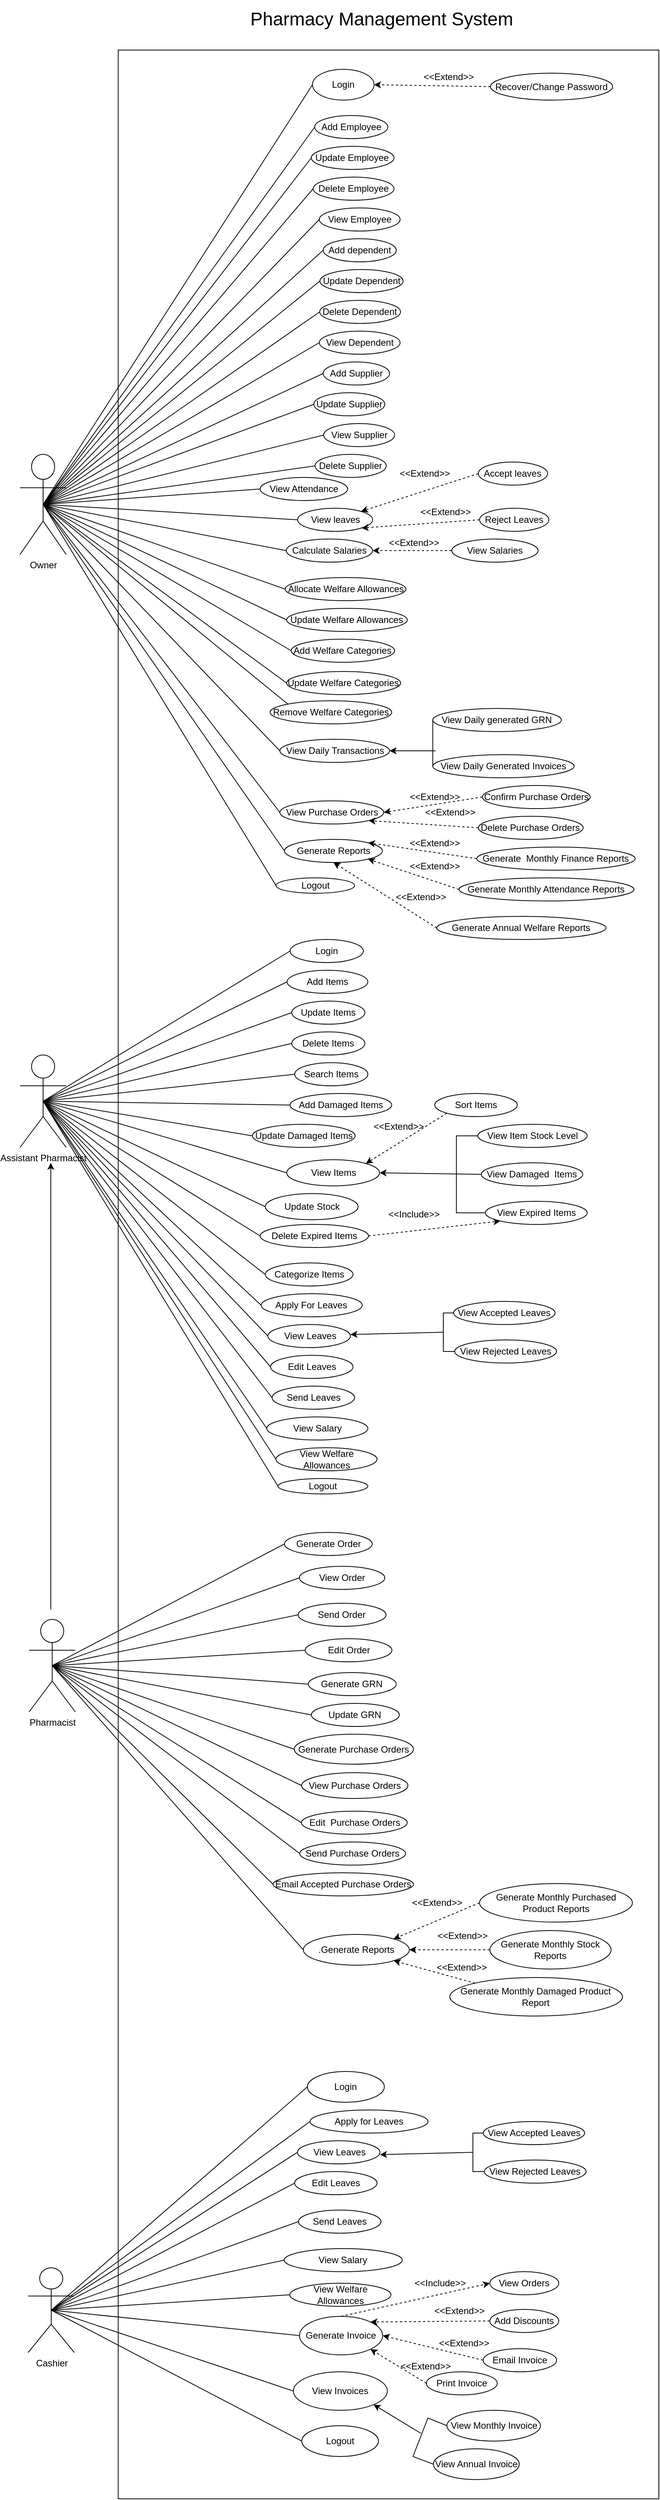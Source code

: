 <mxfile version="21.2.8" type="device">
  <diagram name="Page-1" id="QEAtcujq0R9YtB7m2jka">
    <mxGraphModel dx="1036" dy="606" grid="1" gridSize="10" guides="1" tooltips="1" connect="1" arrows="1" fold="1" page="1" pageScale="1" pageWidth="1169" pageHeight="1654" background="none" math="0" shadow="0">
      <root>
        <mxCell id="0" />
        <mxCell id="1" parent="0" />
        <mxCell id="Q5sI1NLIctSWAqXv6nS5-2" value="" style="rounded=0;whiteSpace=wrap;html=1;fillColor=none;" parent="1" vertex="1">
          <mxGeometry x="237.59" y="85" width="702.41" height="3180" as="geometry" />
        </mxCell>
        <mxCell id="Q5sI1NLIctSWAqXv6nS5-3" value="Owner" style="shape=umlActor;verticalLabelPosition=bottom;verticalAlign=top;html=1;outlineConnect=0;" parent="1" vertex="1">
          <mxGeometry x="110" y="610" width="60" height="130" as="geometry" />
        </mxCell>
        <mxCell id="Q5sI1NLIctSWAqXv6nS5-5" value="Login" style="ellipse;whiteSpace=wrap;html=1;" parent="1" vertex="1">
          <mxGeometry x="490" y="110" width="80" height="40" as="geometry" />
        </mxCell>
        <mxCell id="Q5sI1NLIctSWAqXv6nS5-6" value="Add Employee" style="ellipse;whiteSpace=wrap;html=1;" parent="1" vertex="1">
          <mxGeometry x="492.86" y="170" width="95" height="30" as="geometry" />
        </mxCell>
        <mxCell id="Q5sI1NLIctSWAqXv6nS5-7" value="View leaves" style="ellipse;whiteSpace=wrap;html=1;" parent="1" vertex="1">
          <mxGeometry x="470.63" y="680" width="97.5" height="30" as="geometry" />
        </mxCell>
        <mxCell id="Q5sI1NLIctSWAqXv6nS5-8" value="Delete Employee" style="ellipse;whiteSpace=wrap;html=1;" parent="1" vertex="1">
          <mxGeometry x="490.95" y="250" width="105" height="30" as="geometry" />
        </mxCell>
        <mxCell id="Q5sI1NLIctSWAqXv6nS5-9" value="Update Employee" style="ellipse;whiteSpace=wrap;html=1;" parent="1" vertex="1">
          <mxGeometry x="488.46" y="210" width="107.49" height="30" as="geometry" />
        </mxCell>
        <mxCell id="Q5sI1NLIctSWAqXv6nS5-10" value="Recover/Change Password" style="ellipse;whiteSpace=wrap;html=1;" parent="1" vertex="1">
          <mxGeometry x="721.26" y="115" width="158.74" height="35" as="geometry" />
        </mxCell>
        <mxCell id="Q5sI1NLIctSWAqXv6nS5-11" value="Add dependent" style="ellipse;whiteSpace=wrap;html=1;" parent="1" vertex="1">
          <mxGeometry x="503.85" y="330" width="95" height="30" as="geometry" />
        </mxCell>
        <mxCell id="Q5sI1NLIctSWAqXv6nS5-12" value="Reject Leaves" style="ellipse;whiteSpace=wrap;html=1;" parent="1" vertex="1">
          <mxGeometry x="707.12" y="680" width="90" height="30" as="geometry" />
        </mxCell>
        <mxCell id="Q5sI1NLIctSWAqXv6nS5-13" value="Accept leaves" style="ellipse;whiteSpace=wrap;html=1;" parent="1" vertex="1">
          <mxGeometry x="705.45" y="620" width="90" height="30" as="geometry" />
        </mxCell>
        <mxCell id="Q5sI1NLIctSWAqXv6nS5-14" value="Delete Dependent" style="ellipse;whiteSpace=wrap;html=1;" parent="1" vertex="1">
          <mxGeometry x="499.38" y="410" width="104.99" height="30" as="geometry" />
        </mxCell>
        <mxCell id="Q5sI1NLIctSWAqXv6nS5-15" value="Update Dependent" style="ellipse;whiteSpace=wrap;html=1;" parent="1" vertex="1">
          <mxGeometry x="499.63" y="370" width="108.12" height="30" as="geometry" />
        </mxCell>
        <mxCell id="MwN462WdX53HP3Wrhr0R-2" value="Calculate Salaries" style="ellipse;whiteSpace=wrap;html=1;" parent="1" vertex="1">
          <mxGeometry x="455.86" y="720" width="112.18" height="30" as="geometry" />
        </mxCell>
        <mxCell id="MwN462WdX53HP3Wrhr0R-10" value="Delete Supplier" style="ellipse;whiteSpace=wrap;html=1;" parent="1" vertex="1">
          <mxGeometry x="493.28" y="610" width="92.5" height="30" as="geometry" />
        </mxCell>
        <mxCell id="MwN462WdX53HP3Wrhr0R-11" value="Update Supplier" style="ellipse;whiteSpace=wrap;html=1;" parent="1" vertex="1">
          <mxGeometry x="491.81" y="530" width="92.19" height="30" as="geometry" />
        </mxCell>
        <mxCell id="MwN462WdX53HP3Wrhr0R-12" value="Add Supplier" style="ellipse;whiteSpace=wrap;html=1;" parent="1" vertex="1">
          <mxGeometry x="503.85" y="490" width="86.25" height="30" as="geometry" />
        </mxCell>
        <mxCell id="MwN462WdX53HP3Wrhr0R-16" value="Remove Welfare Categories" style="ellipse;whiteSpace=wrap;html=1;" parent="1" vertex="1">
          <mxGeometry x="434.84" y="930" width="158.13" height="30" as="geometry" />
        </mxCell>
        <mxCell id="MwN462WdX53HP3Wrhr0R-17" value="Add Welfare Categories" style="ellipse;whiteSpace=wrap;html=1;" parent="1" vertex="1">
          <mxGeometry x="462.33" y="850" width="134.38" height="30" as="geometry" />
        </mxCell>
        <mxCell id="MwN462WdX53HP3Wrhr0R-18" value="Update Welfare Categories" style="ellipse;whiteSpace=wrap;html=1;" parent="1" vertex="1">
          <mxGeometry x="456.38" y="892" width="148.13" height="30" as="geometry" />
        </mxCell>
        <mxCell id="MwN462WdX53HP3Wrhr0R-19" value="Confirm Purchase Orders" style="ellipse;whiteSpace=wrap;html=1;" parent="1" vertex="1">
          <mxGeometry x="710.78" y="1040" width="139.99" height="30" as="geometry" />
        </mxCell>
        <mxCell id="MwN462WdX53HP3Wrhr0R-22" value="Delete Purchase Orders" style="ellipse;whiteSpace=wrap;html=1;" parent="1" vertex="1">
          <mxGeometry x="705.45" y="1080" width="136.24" height="30" as="geometry" />
        </mxCell>
        <mxCell id="MwN462WdX53HP3Wrhr0R-23" value="Pharmacist" style="shape=umlActor;verticalLabelPosition=bottom;verticalAlign=top;html=1;outlineConnect=0;" parent="1" vertex="1">
          <mxGeometry x="121.82" y="2123" width="60" height="120" as="geometry" />
        </mxCell>
        <mxCell id="MwN462WdX53HP3Wrhr0R-40" value="Generate Purchase Orders" style="ellipse;whiteSpace=wrap;html=1;" parent="1" vertex="1">
          <mxGeometry x="466.24" y="2272" width="154.98" height="39" as="geometry" />
        </mxCell>
        <mxCell id="MwN462WdX53HP3Wrhr0R-41" value="Generate GRN" style="ellipse;whiteSpace=wrap;html=1;" parent="1" vertex="1">
          <mxGeometry x="484.49" y="2192" width="114.37" height="30" as="geometry" />
        </mxCell>
        <mxCell id="MwN462WdX53HP3Wrhr0R-45" value="Cashier" style="shape=umlActor;verticalLabelPosition=bottom;verticalAlign=top;html=1;outlineConnect=0;" parent="1" vertex="1">
          <mxGeometry x="120.54" y="2965" width="60" height="110" as="geometry" />
        </mxCell>
        <mxCell id="MwN462WdX53HP3Wrhr0R-46" value="Login" style="ellipse;whiteSpace=wrap;html=1;" parent="1" vertex="1">
          <mxGeometry x="483.36" y="2710" width="100" height="40" as="geometry" />
        </mxCell>
        <mxCell id="MwN462WdX53HP3Wrhr0R-52" value="View Attendance" style="ellipse;whiteSpace=wrap;html=1;" parent="1" vertex="1">
          <mxGeometry x="421.97" y="640" width="113.75" height="30" as="geometry" />
        </mxCell>
        <mxCell id="MwN462WdX53HP3Wrhr0R-54" value="View Purchase Orders" style="ellipse;whiteSpace=wrap;html=1;" parent="1" vertex="1">
          <mxGeometry x="447.6" y="1060" width="135" height="30" as="geometry" />
        </mxCell>
        <mxCell id="MwN462WdX53HP3Wrhr0R-55" value="Logout" style="ellipse;whiteSpace=wrap;html=1;" parent="1" vertex="1">
          <mxGeometry x="442.64" y="1160" width="102.19" height="20" as="geometry" />
        </mxCell>
        <mxCell id="V4gFKh730yY_iykvgxMV-1" value="Logout" style="ellipse;whiteSpace=wrap;html=1;" parent="1" vertex="1">
          <mxGeometry x="476.08" y="3170" width="99.68" height="40" as="geometry" />
        </mxCell>
        <mxCell id="V4gFKh730yY_iykvgxMV-3" value="Generate Monthly Attendance Reports" style="ellipse;whiteSpace=wrap;html=1;" parent="1" vertex="1">
          <mxGeometry x="680.46" y="1160" width="227.28" height="30" as="geometry" />
        </mxCell>
        <mxCell id="V4gFKh730yY_iykvgxMV-5" value="Generate Monthly Stock Reports" style="ellipse;whiteSpace=wrap;html=1;" parent="1" vertex="1">
          <mxGeometry x="720.47" y="2527" width="157.5" height="50" as="geometry" />
        </mxCell>
        <mxCell id="V4gFKh730yY_iykvgxMV-9" value="Generate Monthly Damaged Product Report" style="ellipse;whiteSpace=wrap;html=1;" parent="1" vertex="1">
          <mxGeometry x="668.37" y="2588" width="224.37" height="50" as="geometry" />
        </mxCell>
        <mxCell id="V4gFKh730yY_iykvgxMV-10" value="Generate Monthly Purchased Product Reports" style="ellipse;whiteSpace=wrap;html=1;" parent="1" vertex="1">
          <mxGeometry x="706.98" y="2466" width="198.74" height="50" as="geometry" />
        </mxCell>
        <mxCell id="BExlb4tpSsVmUyJSPoVb-3" value="" style="endArrow=classic;html=1;rounded=0;dashed=1;exitX=0;exitY=0.5;exitDx=0;exitDy=0;entryX=1;entryY=0.5;entryDx=0;entryDy=0;" parent="1" source="Q5sI1NLIctSWAqXv6nS5-10" target="Q5sI1NLIctSWAqXv6nS5-5" edge="1">
          <mxGeometry width="50" height="50" relative="1" as="geometry">
            <mxPoint x="570" y="200" as="sourcePoint" />
            <mxPoint x="620" y="150" as="targetPoint" />
          </mxGeometry>
        </mxCell>
        <mxCell id="BExlb4tpSsVmUyJSPoVb-15" value="" style="endArrow=classic;html=1;rounded=0;dashed=1;exitX=0;exitY=0.5;exitDx=0;exitDy=0;entryX=1;entryY=1;entryDx=0;entryDy=0;" parent="1" source="Q5sI1NLIctSWAqXv6nS5-12" target="Q5sI1NLIctSWAqXv6nS5-7" edge="1">
          <mxGeometry width="50" height="50" relative="1" as="geometry">
            <mxPoint x="740.14" y="792" as="sourcePoint" />
            <mxPoint x="587.89" y="750" as="targetPoint" />
          </mxGeometry>
        </mxCell>
        <mxCell id="BExlb4tpSsVmUyJSPoVb-16" value="" style="endArrow=classic;html=1;rounded=0;dashed=1;exitX=0;exitY=0.5;exitDx=0;exitDy=0;" parent="1" source="Q5sI1NLIctSWAqXv6nS5-13" target="Q5sI1NLIctSWAqXv6nS5-7" edge="1">
          <mxGeometry width="50" height="50" relative="1" as="geometry">
            <mxPoint x="742.39" y="725" as="sourcePoint" />
            <mxPoint x="590.14" y="683" as="targetPoint" />
          </mxGeometry>
        </mxCell>
        <mxCell id="BExlb4tpSsVmUyJSPoVb-27" value="" style="endArrow=classic;html=1;rounded=0;dashed=1;exitX=0;exitY=0.5;exitDx=0;exitDy=0;entryX=1;entryY=0.5;entryDx=0;entryDy=0;" parent="1" source="MwN462WdX53HP3Wrhr0R-19" target="MwN462WdX53HP3Wrhr0R-54" edge="1">
          <mxGeometry width="50" height="50" relative="1" as="geometry">
            <mxPoint x="711.55" y="1110" as="sourcePoint" />
            <mxPoint x="573.86" y="1070" as="targetPoint" />
          </mxGeometry>
        </mxCell>
        <mxCell id="BExlb4tpSsVmUyJSPoVb-28" value="" style="endArrow=classic;html=1;rounded=0;dashed=1;exitX=0;exitY=0.5;exitDx=0;exitDy=0;entryX=1;entryY=1;entryDx=0;entryDy=0;" parent="1" source="MwN462WdX53HP3Wrhr0R-22" target="MwN462WdX53HP3Wrhr0R-54" edge="1">
          <mxGeometry width="50" height="50" relative="1" as="geometry">
            <mxPoint x="714.53" y="1160" as="sourcePoint" />
            <mxPoint x="576.84" y="1120" as="targetPoint" />
          </mxGeometry>
        </mxCell>
        <mxCell id="BExlb4tpSsVmUyJSPoVb-34" value="" style="endArrow=none;html=1;rounded=0;entryX=0;entryY=0.5;entryDx=0;entryDy=0;exitX=0.5;exitY=0.5;exitDx=0;exitDy=0;exitPerimeter=0;" parent="1" source="Q5sI1NLIctSWAqXv6nS5-3" target="Q5sI1NLIctSWAqXv6nS5-5" edge="1">
          <mxGeometry width="50" height="50" relative="1" as="geometry">
            <mxPoint x="220" y="230" as="sourcePoint" />
            <mxPoint x="140" y="350" as="targetPoint" />
          </mxGeometry>
        </mxCell>
        <mxCell id="BExlb4tpSsVmUyJSPoVb-38" value="" style="endArrow=none;html=1;rounded=0;exitX=0.5;exitY=0.5;exitDx=0;exitDy=0;exitPerimeter=0;entryX=0;entryY=0.5;entryDx=0;entryDy=0;" parent="1" source="Q5sI1NLIctSWAqXv6nS5-3" target="xio8uf8bzyfZE7CixAmZ-2" edge="1">
          <mxGeometry width="50" height="50" relative="1" as="geometry">
            <mxPoint x="150" y="720" as="sourcePoint" />
            <mxPoint x="505" y="1410" as="targetPoint" />
          </mxGeometry>
        </mxCell>
        <mxCell id="BExlb4tpSsVmUyJSPoVb-39" value="" style="endArrow=none;html=1;rounded=0;entryX=0;entryY=0.5;entryDx=0;entryDy=0;exitX=0.5;exitY=0.5;exitDx=0;exitDy=0;exitPerimeter=0;" parent="1" source="Q5sI1NLIctSWAqXv6nS5-3" target="MwN462WdX53HP3Wrhr0R-55" edge="1">
          <mxGeometry width="50" height="50" relative="1" as="geometry">
            <mxPoint x="150" y="720" as="sourcePoint" />
            <mxPoint x="490" y="1490" as="targetPoint" />
          </mxGeometry>
        </mxCell>
        <mxCell id="BExlb4tpSsVmUyJSPoVb-43" value="" style="endArrow=none;html=1;rounded=0;entryX=0;entryY=0.5;entryDx=0;entryDy=0;exitX=0.5;exitY=0.5;exitDx=0;exitDy=0;exitPerimeter=0;" parent="1" source="Q5sI1NLIctSWAqXv6nS5-3" target="Q5sI1NLIctSWAqXv6nS5-6" edge="1">
          <mxGeometry width="50" height="50" relative="1" as="geometry">
            <mxPoint x="190" y="680" as="sourcePoint" />
            <mxPoint x="496.71" y="350" as="targetPoint" />
          </mxGeometry>
        </mxCell>
        <mxCell id="BExlb4tpSsVmUyJSPoVb-44" value="" style="endArrow=none;html=1;rounded=0;entryX=0;entryY=0.5;entryDx=0;entryDy=0;exitX=0.5;exitY=0.5;exitDx=0;exitDy=0;exitPerimeter=0;" parent="1" source="Q5sI1NLIctSWAqXv6nS5-3" target="Q5sI1NLIctSWAqXv6nS5-7" edge="1">
          <mxGeometry width="50" height="50" relative="1" as="geometry">
            <mxPoint x="218.13" y="730" as="sourcePoint" />
            <mxPoint x="488.13" y="630" as="targetPoint" />
          </mxGeometry>
        </mxCell>
        <mxCell id="BExlb4tpSsVmUyJSPoVb-47" value="" style="endArrow=none;html=1;rounded=0;entryX=0;entryY=0.5;entryDx=0;entryDy=0;exitX=0.5;exitY=0.5;exitDx=0;exitDy=0;exitPerimeter=0;" parent="1" source="Q5sI1NLIctSWAqXv6nS5-3" target="KRZ9-9LXO8qgHQVIgoL1-6" edge="1">
          <mxGeometry width="50" height="50" relative="1" as="geometry">
            <mxPoint x="220" y="1050" as="sourcePoint" />
            <mxPoint x="481.65" y="825" as="targetPoint" />
          </mxGeometry>
        </mxCell>
        <mxCell id="BExlb4tpSsVmUyJSPoVb-48" value="" style="endArrow=none;html=1;rounded=0;entryX=0;entryY=0.5;entryDx=0;entryDy=0;exitX=0.5;exitY=0.5;exitDx=0;exitDy=0;exitPerimeter=0;" parent="1" source="Q5sI1NLIctSWAqXv6nS5-3" target="MwN462WdX53HP3Wrhr0R-54" edge="1">
          <mxGeometry width="50" height="50" relative="1" as="geometry">
            <mxPoint x="210" y="1190" as="sourcePoint" />
            <mxPoint x="480" y="1090" as="targetPoint" />
          </mxGeometry>
        </mxCell>
        <mxCell id="BExlb4tpSsVmUyJSPoVb-49" value="" style="endArrow=none;html=1;rounded=0;entryX=0;entryY=0.5;entryDx=0;entryDy=0;exitX=0.5;exitY=0.5;exitDx=0;exitDy=0;exitPerimeter=0;" parent="1" source="Q5sI1NLIctSWAqXv6nS5-3" target="MwN462WdX53HP3Wrhr0R-2" edge="1">
          <mxGeometry width="50" height="50" relative="1" as="geometry">
            <mxPoint x="215" y="895" as="sourcePoint" />
            <mxPoint x="485" y="795" as="targetPoint" />
          </mxGeometry>
        </mxCell>
        <mxCell id="BExlb4tpSsVmUyJSPoVb-51" value="" style="endArrow=none;html=1;rounded=0;exitX=0.5;exitY=0.5;exitDx=0;exitDy=0;exitPerimeter=0;entryX=0;entryY=0.5;entryDx=0;entryDy=0;" parent="1" source="MwN462WdX53HP3Wrhr0R-23" target="MwN462WdX53HP3Wrhr0R-41" edge="1">
          <mxGeometry width="50" height="50" relative="1" as="geometry">
            <mxPoint x="211.82" y="2385" as="sourcePoint" />
            <mxPoint x="489.82" y="2118" as="targetPoint" />
          </mxGeometry>
        </mxCell>
        <mxCell id="BExlb4tpSsVmUyJSPoVb-52" value="" style="endArrow=none;html=1;rounded=0;entryX=0;entryY=0.5;entryDx=0;entryDy=0;exitX=0.5;exitY=0.5;exitDx=0;exitDy=0;exitPerimeter=0;" parent="1" source="MwN462WdX53HP3Wrhr0R-23" target="MwN462WdX53HP3Wrhr0R-40" edge="1">
          <mxGeometry width="50" height="50" relative="1" as="geometry">
            <mxPoint x="171.82" y="2508" as="sourcePoint" />
            <mxPoint x="479.82" y="2141" as="targetPoint" />
          </mxGeometry>
        </mxCell>
        <mxCell id="BExlb4tpSsVmUyJSPoVb-60" value="" style="endArrow=none;html=1;rounded=0;entryX=0;entryY=0.5;entryDx=0;entryDy=0;exitX=0.5;exitY=0.5;exitDx=0;exitDy=0;exitPerimeter=0;" parent="1" source="MwN462WdX53HP3Wrhr0R-23" target="P2EhbW7e4J90J0i8LFkU-4" edge="1">
          <mxGeometry width="50" height="50" relative="1" as="geometry">
            <mxPoint x="181.82" y="2518" as="sourcePoint" />
            <mxPoint x="434.82" y="2953" as="targetPoint" />
          </mxGeometry>
        </mxCell>
        <mxCell id="BExlb4tpSsVmUyJSPoVb-70" value="" style="endArrow=none;html=1;rounded=0;entryX=0;entryY=0.5;entryDx=0;entryDy=0;exitX=0.5;exitY=0.5;exitDx=0;exitDy=0;exitPerimeter=0;" parent="1" source="MwN462WdX53HP3Wrhr0R-45" target="MwN462WdX53HP3Wrhr0R-46" edge="1">
          <mxGeometry width="50" height="50" relative="1" as="geometry">
            <mxPoint x="550.54" y="2700" as="sourcePoint" />
            <mxPoint x="600.54" y="2650" as="targetPoint" />
          </mxGeometry>
        </mxCell>
        <mxCell id="BExlb4tpSsVmUyJSPoVb-73" value="" style="endArrow=none;html=1;rounded=0;entryX=0;entryY=0.5;entryDx=0;entryDy=0;exitX=0.5;exitY=0.5;exitDx=0;exitDy=0;exitPerimeter=0;" parent="1" source="MwN462WdX53HP3Wrhr0R-45" target="V4gFKh730yY_iykvgxMV-1" edge="1">
          <mxGeometry width="50" height="50" relative="1" as="geometry">
            <mxPoint x="240.54" y="2703" as="sourcePoint" />
            <mxPoint x="488.67" y="3200" as="targetPoint" />
          </mxGeometry>
        </mxCell>
        <mxCell id="BExlb4tpSsVmUyJSPoVb-80" value="&amp;lt;&amp;lt;Extend&amp;gt;&amp;gt;" style="text;html=1;strokeColor=none;fillColor=none;align=center;verticalAlign=middle;whiteSpace=wrap;rounded=0;rotation=0;" parent="1" vertex="1">
          <mxGeometry x="653.09" y="1070" width="31.87" height="10" as="geometry" />
        </mxCell>
        <mxCell id="BExlb4tpSsVmUyJSPoVb-83" value="&amp;lt;&amp;lt;Extend&amp;gt;&amp;gt;" style="text;html=1;strokeColor=none;fillColor=none;align=center;verticalAlign=middle;whiteSpace=wrap;rounded=0;rotation=0;" parent="1" vertex="1">
          <mxGeometry x="632.73" y="1050" width="31.87" height="10" as="geometry" />
        </mxCell>
        <mxCell id="BExlb4tpSsVmUyJSPoVb-94" value="&amp;lt;&amp;lt;Extend&amp;gt;&amp;gt;" style="text;html=1;strokeColor=none;fillColor=none;align=center;verticalAlign=middle;whiteSpace=wrap;rounded=0;rotation=0;" parent="1" vertex="1">
          <mxGeometry x="647.24" y="680" width="31.87" height="10" as="geometry" />
        </mxCell>
        <mxCell id="BExlb4tpSsVmUyJSPoVb-95" value="&amp;lt;&amp;lt;Extend&amp;gt;&amp;gt;" style="text;html=1;strokeColor=none;fillColor=none;align=center;verticalAlign=middle;whiteSpace=wrap;rounded=0;rotation=0;" parent="1" vertex="1">
          <mxGeometry x="619.53" y="630" width="31.87" height="10" as="geometry" />
        </mxCell>
        <mxCell id="BExlb4tpSsVmUyJSPoVb-107" value="&amp;lt;&amp;lt;Extend&amp;gt;&amp;gt;" style="text;html=1;strokeColor=none;fillColor=none;align=center;verticalAlign=middle;whiteSpace=wrap;rounded=0;rotation=0;" parent="1" vertex="1">
          <mxGeometry x="651.26" y="115" width="31.87" height="10" as="geometry" />
        </mxCell>
        <mxCell id="xio8uf8bzyfZE7CixAmZ-2" value="Generate Reports" style="ellipse;whiteSpace=wrap;html=1;container=1;" parent="1" vertex="1">
          <mxGeometry x="453.6" y="1110" width="127.18" height="30" as="geometry" />
        </mxCell>
        <mxCell id="gv8k1M0dW-L6lmBYSd9N-2" value="Print Invoice" style="ellipse;whiteSpace=wrap;html=1;" parent="1" vertex="1">
          <mxGeometry x="637.96" y="3100" width="92.04" height="30" as="geometry" />
        </mxCell>
        <mxCell id="R_i7F-9IJZue17gUuxtt-1" value="Generate Invoice" style="ellipse;whiteSpace=wrap;html=1;" parent="1" vertex="1">
          <mxGeometry x="473.05" y="3028" width="108.13" height="50" as="geometry" />
        </mxCell>
        <mxCell id="R_i7F-9IJZue17gUuxtt-4" value="" style="endArrow=classic;html=1;rounded=0;dashed=1;exitX=0;exitY=0.5;exitDx=0;exitDy=0;entryX=1;entryY=1;entryDx=0;entryDy=0;" parent="1" source="V4gFKh730yY_iykvgxMV-3" target="xio8uf8bzyfZE7CixAmZ-2" edge="1">
          <mxGeometry width="50" height="50" relative="1" as="geometry">
            <mxPoint x="696.78" y="1437" as="sourcePoint" />
            <mxPoint x="640.14" y="1410" as="targetPoint" />
          </mxGeometry>
        </mxCell>
        <mxCell id="R_i7F-9IJZue17gUuxtt-5" value="&amp;lt;&amp;lt;Extend&amp;gt;&amp;gt;" style="text;html=1;strokeColor=none;fillColor=none;align=center;verticalAlign=middle;whiteSpace=wrap;rounded=0;rotation=0;" parent="1" vertex="1">
          <mxGeometry x="632.73" y="1140" width="31.87" height="10" as="geometry" />
        </mxCell>
        <mxCell id="R_i7F-9IJZue17gUuxtt-9" value="View Order" style="ellipse;whiteSpace=wrap;html=1;" parent="1" vertex="1">
          <mxGeometry x="472.91" y="2054" width="111.09" height="30" as="geometry" />
        </mxCell>
        <mxCell id="R_i7F-9IJZue17gUuxtt-10" value="" style="endArrow=none;html=1;rounded=0;exitX=0.5;exitY=0.5;exitDx=0;exitDy=0;exitPerimeter=0;entryX=0;entryY=0.5;entryDx=0;entryDy=0;" parent="1" source="MwN462WdX53HP3Wrhr0R-23" target="ypZqmbvmOLywoXULESOY-15" edge="1">
          <mxGeometry width="50" height="50" relative="1" as="geometry">
            <mxPoint x="581.82" y="2568" as="sourcePoint" />
            <mxPoint x="631.82" y="2518" as="targetPoint" />
          </mxGeometry>
        </mxCell>
        <mxCell id="KRZ9-9LXO8qgHQVIgoL1-1" value="" style="endArrow=none;html=1;rounded=0;entryX=0;entryY=0.5;entryDx=0;entryDy=0;exitX=0.5;exitY=0.5;exitDx=0;exitDy=0;exitPerimeter=0;" parent="1" source="Q5sI1NLIctSWAqXv6nS5-3" target="MwN462WdX53HP3Wrhr0R-52" edge="1">
          <mxGeometry width="50" height="50" relative="1" as="geometry">
            <mxPoint x="397.5" y="623" as="sourcePoint" />
            <mxPoint x="447.5" y="573" as="targetPoint" />
          </mxGeometry>
        </mxCell>
        <mxCell id="KRZ9-9LXO8qgHQVIgoL1-6" value="Allocate Welfare Allowances" style="ellipse;whiteSpace=wrap;html=1;" parent="1" vertex="1">
          <mxGeometry x="454.53" y="770" width="156.86" height="30" as="geometry" />
        </mxCell>
        <mxCell id="KRZ9-9LXO8qgHQVIgoL1-13" value="Generate&amp;nbsp; Monthly Finance Reports" style="ellipse;whiteSpace=wrap;html=1;" parent="1" vertex="1">
          <mxGeometry x="703.38" y="1120" width="205.94" height="30" as="geometry" />
        </mxCell>
        <mxCell id="KRZ9-9LXO8qgHQVIgoL1-14" value="&amp;lt;&amp;lt;Extend&amp;gt;&amp;gt;" style="text;html=1;strokeColor=none;fillColor=none;align=center;verticalAlign=middle;whiteSpace=wrap;rounded=0;rotation=0;" parent="1" vertex="1">
          <mxGeometry x="632.73" y="1110" width="31.87" height="10" as="geometry" />
        </mxCell>
        <mxCell id="KRZ9-9LXO8qgHQVIgoL1-15" value="" style="endArrow=classic;html=1;rounded=0;dashed=1;exitX=0;exitY=0.5;exitDx=0;exitDy=0;entryX=1;entryY=0;entryDx=0;entryDy=0;" parent="1" source="KRZ9-9LXO8qgHQVIgoL1-13" target="xio8uf8bzyfZE7CixAmZ-2" edge="1">
          <mxGeometry width="50" height="50" relative="1" as="geometry">
            <mxPoint x="718.03" y="1387" as="sourcePoint" />
            <mxPoint x="661.14" y="1399" as="targetPoint" />
          </mxGeometry>
        </mxCell>
        <mxCell id="P2EhbW7e4J90J0i8LFkU-4" value=".Generate Reports" style="ellipse;whiteSpace=wrap;html=1;container=1;" parent="1" vertex="1">
          <mxGeometry x="478.03" y="2532" width="137.8" height="40" as="geometry" />
        </mxCell>
        <mxCell id="P2EhbW7e4J90J0i8LFkU-7" value="&amp;lt;&amp;lt;Extend&amp;gt;&amp;gt;" style="text;html=1;strokeColor=none;fillColor=none;align=center;verticalAlign=middle;whiteSpace=wrap;rounded=0;rotation=0;" parent="1" vertex="1">
          <mxGeometry x="668.69" y="2527" width="31.87" height="14" as="geometry" />
        </mxCell>
        <mxCell id="P2EhbW7e4J90J0i8LFkU-8" value="&amp;lt;&amp;lt;Extend&amp;gt;&amp;gt;" style="text;html=1;strokeColor=none;fillColor=none;align=center;verticalAlign=middle;whiteSpace=wrap;rounded=0;rotation=0;" parent="1" vertex="1">
          <mxGeometry x="668.37" y="2562" width="32.19" height="26" as="geometry" />
        </mxCell>
        <mxCell id="P2EhbW7e4J90J0i8LFkU-9" value="&amp;lt;&amp;lt;Extend&amp;gt;&amp;gt;" style="text;html=1;strokeColor=none;fillColor=none;align=center;verticalAlign=middle;whiteSpace=wrap;rounded=0;rotation=0;" parent="1" vertex="1">
          <mxGeometry x="636.24" y="2484" width="31.87" height="14" as="geometry" />
        </mxCell>
        <mxCell id="P2EhbW7e4J90J0i8LFkU-10" value="" style="endArrow=classic;html=1;rounded=0;dashed=1;exitX=0;exitY=0;exitDx=0;exitDy=0;entryX=1;entryY=1;entryDx=0;entryDy=0;" parent="1" source="V4gFKh730yY_iykvgxMV-9" target="P2EhbW7e4J90J0i8LFkU-4" edge="1">
          <mxGeometry width="50" height="50" relative="1" as="geometry">
            <mxPoint x="616.07" y="2577" as="sourcePoint" />
            <mxPoint x="558.07" y="2558" as="targetPoint" />
          </mxGeometry>
        </mxCell>
        <mxCell id="P2EhbW7e4J90J0i8LFkU-11" value="" style="endArrow=classic;html=1;rounded=0;dashed=1;exitX=0;exitY=0.5;exitDx=0;exitDy=0;entryX=1;entryY=0.5;entryDx=0;entryDy=0;" parent="1" source="V4gFKh730yY_iykvgxMV-5" target="P2EhbW7e4J90J0i8LFkU-4" edge="1">
          <mxGeometry width="50" height="50" relative="1" as="geometry">
            <mxPoint x="619.82" y="2732.5" as="sourcePoint" />
            <mxPoint x="561.82" y="2713.5" as="targetPoint" />
          </mxGeometry>
        </mxCell>
        <mxCell id="P2EhbW7e4J90J0i8LFkU-12" value="" style="endArrow=classic;html=1;rounded=0;dashed=1;exitX=0;exitY=0.5;exitDx=0;exitDy=0;entryX=1;entryY=0;entryDx=0;entryDy=0;" parent="1" source="V4gFKh730yY_iykvgxMV-10" target="P2EhbW7e4J90J0i8LFkU-4" edge="1">
          <mxGeometry width="50" height="50" relative="1" as="geometry">
            <mxPoint x="599.32" y="2707" as="sourcePoint" />
            <mxPoint x="541.32" y="2688" as="targetPoint" />
          </mxGeometry>
        </mxCell>
        <mxCell id="P2EhbW7e4J90J0i8LFkU-14" value="View Orders" style="ellipse;whiteSpace=wrap;html=1;" parent="1" vertex="1">
          <mxGeometry x="720.47" y="2970" width="89.53" height="30" as="geometry" />
        </mxCell>
        <mxCell id="P2EhbW7e4J90J0i8LFkU-21" value="Email Invoice" style="ellipse;whiteSpace=wrap;html=1;" parent="1" vertex="1">
          <mxGeometry x="711.76" y="3070" width="95.39" height="30" as="geometry" />
        </mxCell>
        <mxCell id="DdaBgIDJm33HpV0CEYMT-6" value="" style="endArrow=none;html=1;rounded=0;entryX=0;entryY=0.5;entryDx=0;entryDy=0;exitX=0.5;exitY=0.5;exitDx=0;exitDy=0;exitPerimeter=0;" parent="1" source="Q5sI1NLIctSWAqXv6nS5-3" target="Q5sI1NLIctSWAqXv6nS5-9" edge="1">
          <mxGeometry width="50" height="50" relative="1" as="geometry">
            <mxPoint x="560" y="590" as="sourcePoint" />
            <mxPoint x="496.71" y="480" as="targetPoint" />
          </mxGeometry>
        </mxCell>
        <mxCell id="DdaBgIDJm33HpV0CEYMT-58" value="View Daily Transactions" style="ellipse;whiteSpace=wrap;html=1;" parent="1" vertex="1">
          <mxGeometry x="447.6" y="980" width="142.5" height="30" as="geometry" />
        </mxCell>
        <mxCell id="DdaBgIDJm33HpV0CEYMT-60" value="" style="endArrow=none;html=1;rounded=0;entryX=0;entryY=0.5;entryDx=0;entryDy=0;exitX=0.5;exitY=0.5;exitDx=0;exitDy=0;exitPerimeter=0;" parent="1" source="Q5sI1NLIctSWAqXv6nS5-3" target="DdaBgIDJm33HpV0CEYMT-58" edge="1">
          <mxGeometry width="50" height="50" relative="1" as="geometry">
            <mxPoint x="160" y="725" as="sourcePoint" />
            <mxPoint x="495" y="1095" as="targetPoint" />
          </mxGeometry>
        </mxCell>
        <mxCell id="DdaBgIDJm33HpV0CEYMT-68" value="Generate Annual Welfare Reports" style="ellipse;whiteSpace=wrap;html=1;" parent="1" vertex="1">
          <mxGeometry x="651.4" y="1210" width="220" height="30" as="geometry" />
        </mxCell>
        <mxCell id="DdaBgIDJm33HpV0CEYMT-69" value="" style="endArrow=classic;html=1;rounded=0;dashed=1;exitX=0;exitY=0.5;exitDx=0;exitDy=0;entryX=0.5;entryY=1;entryDx=0;entryDy=0;" parent="1" source="DdaBgIDJm33HpV0CEYMT-68" target="xio8uf8bzyfZE7CixAmZ-2" edge="1">
          <mxGeometry width="50" height="50" relative="1" as="geometry">
            <mxPoint x="693.14" y="1410" as="sourcePoint" />
            <mxPoint x="618.14" y="1383" as="targetPoint" />
          </mxGeometry>
        </mxCell>
        <mxCell id="DdaBgIDJm33HpV0CEYMT-70" value="&amp;lt;&amp;lt;Extend&amp;gt;&amp;gt;" style="text;html=1;strokeColor=none;fillColor=none;align=center;verticalAlign=middle;whiteSpace=wrap;rounded=0;rotation=0;" parent="1" vertex="1">
          <mxGeometry x="615.23" y="1180" width="31.87" height="10" as="geometry" />
        </mxCell>
        <mxCell id="DdaBgIDJm33HpV0CEYMT-71" value="" style="endArrow=none;html=1;rounded=0;entryX=0;entryY=0.5;entryDx=0;entryDy=0;exitX=0.5;exitY=0.5;exitDx=0;exitDy=0;exitPerimeter=0;" parent="1" source="MwN462WdX53HP3Wrhr0R-45" target="R_i7F-9IJZue17gUuxtt-1" edge="1">
          <mxGeometry width="50" height="50" relative="1" as="geometry">
            <mxPoint x="560.54" y="2920" as="sourcePoint" />
            <mxPoint x="610.54" y="2870" as="targetPoint" />
          </mxGeometry>
        </mxCell>
        <mxCell id="DdaBgIDJm33HpV0CEYMT-72" value="" style="endArrow=classic;html=1;rounded=0;dashed=1;exitX=0;exitY=0.5;exitDx=0;exitDy=0;entryX=1;entryY=1;entryDx=0;entryDy=0;" parent="1" source="gv8k1M0dW-L6lmBYSd9N-2" target="R_i7F-9IJZue17gUuxtt-1" edge="1">
          <mxGeometry width="50" height="50" relative="1" as="geometry">
            <mxPoint x="672.11" y="2954" as="sourcePoint" />
            <mxPoint x="592.11" y="2900" as="targetPoint" />
          </mxGeometry>
        </mxCell>
        <mxCell id="DdaBgIDJm33HpV0CEYMT-74" value="" style="endArrow=classic;html=1;rounded=0;dashed=1;exitX=0.5;exitY=0;exitDx=0;exitDy=0;entryX=0;entryY=0.5;entryDx=0;entryDy=0;" parent="1" source="R_i7F-9IJZue17gUuxtt-1" target="P2EhbW7e4J90J0i8LFkU-14" edge="1">
          <mxGeometry width="50" height="50" relative="1" as="geometry">
            <mxPoint x="682.11" y="2964" as="sourcePoint" />
            <mxPoint x="577.54" y="2920" as="targetPoint" />
          </mxGeometry>
        </mxCell>
        <mxCell id="DdaBgIDJm33HpV0CEYMT-75" value="" style="endArrow=classic;html=1;rounded=0;dashed=1;exitX=0;exitY=0.5;exitDx=0;exitDy=0;entryX=1;entryY=0.5;entryDx=0;entryDy=0;" parent="1" source="P2EhbW7e4J90J0i8LFkU-21" target="R_i7F-9IJZue17gUuxtt-1" edge="1">
          <mxGeometry width="50" height="50" relative="1" as="geometry">
            <mxPoint x="692.11" y="2974" as="sourcePoint" />
            <mxPoint x="587.54" y="2930" as="targetPoint" />
          </mxGeometry>
        </mxCell>
        <mxCell id="DdaBgIDJm33HpV0CEYMT-76" value="View Invoices" style="ellipse;whiteSpace=wrap;html=1;" parent="1" vertex="1">
          <mxGeometry x="465.14" y="3100" width="122.19" height="50" as="geometry" />
        </mxCell>
        <mxCell id="DdaBgIDJm33HpV0CEYMT-77" value="" style="endArrow=none;html=1;rounded=0;entryX=0;entryY=0.5;entryDx=0;entryDy=0;exitX=0.5;exitY=0.5;exitDx=0;exitDy=0;exitPerimeter=0;" parent="1" source="MwN462WdX53HP3Wrhr0R-45" target="DdaBgIDJm33HpV0CEYMT-76" edge="1">
          <mxGeometry width="50" height="50" relative="1" as="geometry">
            <mxPoint x="560.54" y="2930" as="sourcePoint" />
            <mxPoint x="610.54" y="2880" as="targetPoint" />
          </mxGeometry>
        </mxCell>
        <mxCell id="DdaBgIDJm33HpV0CEYMT-78" value="&amp;lt;&amp;lt;Extend&amp;gt;&amp;gt;" style="text;html=1;strokeColor=none;fillColor=none;align=center;verticalAlign=middle;whiteSpace=wrap;rounded=0;rotation=0;" parent="1" vertex="1">
          <mxGeometry x="670.8" y="3056" width="31.87" height="14" as="geometry" />
        </mxCell>
        <mxCell id="DdaBgIDJm33HpV0CEYMT-79" value="&amp;lt;&amp;lt;Extend&amp;gt;&amp;gt;" style="text;html=1;strokeColor=none;fillColor=none;align=center;verticalAlign=middle;whiteSpace=wrap;rounded=0;rotation=0;" parent="1" vertex="1">
          <mxGeometry x="621.22" y="3086" width="31.87" height="14" as="geometry" />
        </mxCell>
        <mxCell id="DdaBgIDJm33HpV0CEYMT-80" value="&amp;lt;&amp;lt;Include&amp;gt;&amp;gt;" style="text;html=1;strokeColor=none;fillColor=none;align=center;verticalAlign=middle;whiteSpace=wrap;rounded=0;rotation=0;" parent="1" vertex="1">
          <mxGeometry x="640.17" y="2978" width="31.87" height="14" as="geometry" />
        </mxCell>
        <mxCell id="DdaBgIDJm33HpV0CEYMT-81" value="Edit Order" style="ellipse;whiteSpace=wrap;html=1;" parent="1" vertex="1">
          <mxGeometry x="480.52" y="2148" width="112.73" height="30" as="geometry" />
        </mxCell>
        <mxCell id="DdaBgIDJm33HpV0CEYMT-83" value="Send Order" style="ellipse;whiteSpace=wrap;html=1;" parent="1" vertex="1">
          <mxGeometry x="471.27" y="2102" width="114.37" height="30" as="geometry" />
        </mxCell>
        <mxCell id="DdaBgIDJm33HpV0CEYMT-89" value="View Purchase Orders" style="ellipse;whiteSpace=wrap;html=1;" parent="1" vertex="1">
          <mxGeometry x="475.9" y="2322" width="138.12" height="33.5" as="geometry" />
        </mxCell>
        <mxCell id="DdaBgIDJm33HpV0CEYMT-90" value="Edit&amp;nbsp; Purchase Orders" style="ellipse;whiteSpace=wrap;html=1;" parent="1" vertex="1">
          <mxGeometry x="475.54" y="2372" width="137.57" height="30" as="geometry" />
        </mxCell>
        <mxCell id="DdaBgIDJm33HpV0CEYMT-109" value="Apply for Leaves" style="ellipse;whiteSpace=wrap;html=1;" parent="1" vertex="1">
          <mxGeometry x="486.75" y="2760" width="153.42" height="30" as="geometry" />
        </mxCell>
        <mxCell id="DdaBgIDJm33HpV0CEYMT-113" value="" style="endArrow=none;html=1;rounded=0;exitX=0.5;exitY=0.5;exitDx=0;exitDy=0;exitPerimeter=0;entryX=0;entryY=0.5;entryDx=0;entryDy=0;" parent="1" source="MwN462WdX53HP3Wrhr0R-45" target="DdaBgIDJm33HpV0CEYMT-109" edge="1">
          <mxGeometry width="50" height="50" relative="1" as="geometry">
            <mxPoint x="890.54" y="2610" as="sourcePoint" />
            <mxPoint x="940.54" y="2560" as="targetPoint" />
          </mxGeometry>
        </mxCell>
        <mxCell id="ypZqmbvmOLywoXULESOY-4" value="View Salary" style="ellipse;whiteSpace=wrap;html=1;" parent="1" vertex="1">
          <mxGeometry x="453.21" y="2940" width="153.42" height="30" as="geometry" />
        </mxCell>
        <mxCell id="ypZqmbvmOLywoXULESOY-15" value="Generate Order" style="ellipse;whiteSpace=wrap;html=1;" parent="1" vertex="1">
          <mxGeometry x="453.56" y="2010" width="114.05" height="30" as="geometry" />
        </mxCell>
        <mxCell id="ypZqmbvmOLywoXULESOY-19" value="Send Purchase Orders" style="ellipse;whiteSpace=wrap;html=1;" parent="1" vertex="1">
          <mxGeometry x="473.43" y="2412" width="137.57" height="30" as="geometry" />
        </mxCell>
        <mxCell id="ypZqmbvmOLywoXULESOY-25" value="&amp;nbsp;View Leaves" style="ellipse;whiteSpace=wrap;html=1;" parent="1" vertex="1">
          <mxGeometry x="470.49" y="2800" width="107.18" height="30" as="geometry" />
        </mxCell>
        <mxCell id="ypZqmbvmOLywoXULESOY-26" value="Edit Leaves" style="ellipse;whiteSpace=wrap;html=1;" parent="1" vertex="1">
          <mxGeometry x="466.77" y="2840" width="107.18" height="30" as="geometry" />
        </mxCell>
        <mxCell id="ypZqmbvmOLywoXULESOY-27" value="Send Leaves" style="ellipse;whiteSpace=wrap;html=1;" parent="1" vertex="1">
          <mxGeometry x="471.8" y="2890" width="107.18" height="30" as="geometry" />
        </mxCell>
        <mxCell id="ypZqmbvmOLywoXULESOY-34" value="" style="endArrow=none;html=1;rounded=0;entryX=0;entryY=0.5;entryDx=0;entryDy=0;exitX=0.5;exitY=0.5;exitDx=0;exitDy=0;exitPerimeter=0;" parent="1" source="MwN462WdX53HP3Wrhr0R-45" target="ypZqmbvmOLywoXULESOY-4" edge="1">
          <mxGeometry width="50" height="50" relative="1" as="geometry">
            <mxPoint x="150.54" y="3020" as="sourcePoint" />
            <mxPoint x="463.54" y="2885" as="targetPoint" />
          </mxGeometry>
        </mxCell>
        <mxCell id="ypZqmbvmOLywoXULESOY-110" value="View Salaries" style="ellipse;whiteSpace=wrap;html=1;" parent="1" vertex="1">
          <mxGeometry x="670.94" y="720" width="112.18" height="30" as="geometry" />
        </mxCell>
        <mxCell id="ypZqmbvmOLywoXULESOY-111" value="" style="endArrow=classic;html=1;rounded=0;dashed=1;exitX=0;exitY=0.5;exitDx=0;exitDy=0;entryX=1;entryY=0.5;entryDx=0;entryDy=0;" parent="1" source="ypZqmbvmOLywoXULESOY-110" target="MwN462WdX53HP3Wrhr0R-2" edge="1">
          <mxGeometry width="50" height="50" relative="1" as="geometry">
            <mxPoint x="720.14" y="695" as="sourcePoint" />
            <mxPoint x="582.14" y="685" as="targetPoint" />
          </mxGeometry>
        </mxCell>
        <mxCell id="ypZqmbvmOLywoXULESOY-112" value="&amp;lt;&amp;lt;Extend&amp;gt;&amp;gt;" style="text;html=1;strokeColor=none;fillColor=none;align=center;verticalAlign=middle;whiteSpace=wrap;rounded=0;rotation=0;" parent="1" vertex="1">
          <mxGeometry x="606.23" y="720" width="31.87" height="10" as="geometry" />
        </mxCell>
        <mxCell id="ypZqmbvmOLywoXULESOY-120" value="Email Accepted Purchase Orders" style="ellipse;whiteSpace=wrap;html=1;" parent="1" vertex="1">
          <mxGeometry x="438.8" y="2452" width="182.42" height="30" as="geometry" />
        </mxCell>
        <mxCell id="BOkzQID2HZodJSRwCA9G-171" value="View Welfare Allowances" style="ellipse;whiteSpace=wrap;html=1;" parent="1" vertex="1">
          <mxGeometry x="460.54" y="2985" width="131.39" height="30" as="geometry" />
        </mxCell>
        <mxCell id="BOkzQID2HZodJSRwCA9G-173" value="" style="endArrow=none;html=1;rounded=0;entryX=0.5;entryY=0.5;entryDx=0;entryDy=0;entryPerimeter=0;exitX=0;exitY=0.5;exitDx=0;exitDy=0;" parent="1" source="BOkzQID2HZodJSRwCA9G-171" target="MwN462WdX53HP3Wrhr0R-45" edge="1">
          <mxGeometry width="50" height="50" relative="1" as="geometry">
            <mxPoint x="530.54" y="2890" as="sourcePoint" />
            <mxPoint x="580.54" y="2840" as="targetPoint" />
          </mxGeometry>
        </mxCell>
        <mxCell id="BOkzQID2HZodJSRwCA9G-174" value="" style="endArrow=none;html=1;rounded=0;entryX=0;entryY=0.5;entryDx=0;entryDy=0;exitX=0.5;exitY=0.5;exitDx=0;exitDy=0;exitPerimeter=0;" parent="1" source="Q5sI1NLIctSWAqXv6nS5-3" target="Q5sI1NLIctSWAqXv6nS5-8" edge="1">
          <mxGeometry width="50" height="50" relative="1" as="geometry">
            <mxPoint x="560" y="610" as="sourcePoint" />
            <mxPoint x="610" y="560" as="targetPoint" />
          </mxGeometry>
        </mxCell>
        <mxCell id="BOkzQID2HZodJSRwCA9G-175" value="" style="endArrow=none;html=1;rounded=0;entryX=0;entryY=0.5;entryDx=0;entryDy=0;exitX=0.5;exitY=0.5;exitDx=0;exitDy=0;exitPerimeter=0;" parent="1" source="Q5sI1NLIctSWAqXv6nS5-3" target="Q5sI1NLIctSWAqXv6nS5-11" edge="1">
          <mxGeometry width="50" height="50" relative="1" as="geometry">
            <mxPoint x="560" y="610" as="sourcePoint" />
            <mxPoint x="610" y="560" as="targetPoint" />
          </mxGeometry>
        </mxCell>
        <mxCell id="BOkzQID2HZodJSRwCA9G-176" value="" style="endArrow=none;html=1;rounded=0;entryX=0;entryY=0.5;entryDx=0;entryDy=0;exitX=0.5;exitY=0.5;exitDx=0;exitDy=0;exitPerimeter=0;" parent="1" source="Q5sI1NLIctSWAqXv6nS5-3" target="Q5sI1NLIctSWAqXv6nS5-15" edge="1">
          <mxGeometry width="50" height="50" relative="1" as="geometry">
            <mxPoint x="560" y="610" as="sourcePoint" />
            <mxPoint x="610" y="560" as="targetPoint" />
          </mxGeometry>
        </mxCell>
        <mxCell id="BOkzQID2HZodJSRwCA9G-177" value="" style="endArrow=none;html=1;rounded=0;entryX=0;entryY=0.5;entryDx=0;entryDy=0;exitX=0.5;exitY=0.5;exitDx=0;exitDy=0;exitPerimeter=0;" parent="1" source="Q5sI1NLIctSWAqXv6nS5-3" target="Q5sI1NLIctSWAqXv6nS5-14" edge="1">
          <mxGeometry width="50" height="50" relative="1" as="geometry">
            <mxPoint x="560" y="610" as="sourcePoint" />
            <mxPoint x="610" y="560" as="targetPoint" />
          </mxGeometry>
        </mxCell>
        <mxCell id="BOkzQID2HZodJSRwCA9G-178" value="" style="endArrow=none;html=1;rounded=0;entryX=0;entryY=0.5;entryDx=0;entryDy=0;exitX=0.5;exitY=0.5;exitDx=0;exitDy=0;exitPerimeter=0;" parent="1" source="Q5sI1NLIctSWAqXv6nS5-3" target="MwN462WdX53HP3Wrhr0R-12" edge="1">
          <mxGeometry width="50" height="50" relative="1" as="geometry">
            <mxPoint x="560" y="610" as="sourcePoint" />
            <mxPoint x="610" y="560" as="targetPoint" />
          </mxGeometry>
        </mxCell>
        <mxCell id="BOkzQID2HZodJSRwCA9G-179" value="" style="endArrow=none;html=1;rounded=0;entryX=0;entryY=0.5;entryDx=0;entryDy=0;exitX=0.5;exitY=0.5;exitDx=0;exitDy=0;exitPerimeter=0;" parent="1" source="Q5sI1NLIctSWAqXv6nS5-3" target="MwN462WdX53HP3Wrhr0R-11" edge="1">
          <mxGeometry width="50" height="50" relative="1" as="geometry">
            <mxPoint x="560" y="610" as="sourcePoint" />
            <mxPoint x="610" y="560" as="targetPoint" />
          </mxGeometry>
        </mxCell>
        <mxCell id="BOkzQID2HZodJSRwCA9G-180" value="" style="endArrow=none;html=1;rounded=0;entryX=0;entryY=0.5;entryDx=0;entryDy=0;exitX=0.5;exitY=0.5;exitDx=0;exitDy=0;exitPerimeter=0;" parent="1" source="Q5sI1NLIctSWAqXv6nS5-3" target="MwN462WdX53HP3Wrhr0R-10" edge="1">
          <mxGeometry width="50" height="50" relative="1" as="geometry">
            <mxPoint x="560" y="610" as="sourcePoint" />
            <mxPoint x="610" y="560" as="targetPoint" />
          </mxGeometry>
        </mxCell>
        <mxCell id="BOkzQID2HZodJSRwCA9G-181" value="" style="endArrow=none;html=1;rounded=0;exitX=0.5;exitY=0.5;exitDx=0;exitDy=0;exitPerimeter=0;entryX=0;entryY=0.5;entryDx=0;entryDy=0;" parent="1" source="Q5sI1NLIctSWAqXv6nS5-3" target="MwN462WdX53HP3Wrhr0R-17" edge="1">
          <mxGeometry width="50" height="50" relative="1" as="geometry">
            <mxPoint x="560" y="1010" as="sourcePoint" />
            <mxPoint x="610" y="960" as="targetPoint" />
          </mxGeometry>
        </mxCell>
        <mxCell id="BOkzQID2HZodJSRwCA9G-182" value="" style="endArrow=none;html=1;rounded=0;exitX=0.5;exitY=0.5;exitDx=0;exitDy=0;exitPerimeter=0;entryX=0;entryY=0.5;entryDx=0;entryDy=0;" parent="1" source="Q5sI1NLIctSWAqXv6nS5-3" target="MwN462WdX53HP3Wrhr0R-18" edge="1">
          <mxGeometry width="50" height="50" relative="1" as="geometry">
            <mxPoint x="560" y="1010" as="sourcePoint" />
            <mxPoint x="610" y="960" as="targetPoint" />
          </mxGeometry>
        </mxCell>
        <mxCell id="BOkzQID2HZodJSRwCA9G-183" value="" style="endArrow=none;html=1;rounded=0;entryX=0;entryY=0;entryDx=0;entryDy=0;exitX=0.5;exitY=0.5;exitDx=0;exitDy=0;exitPerimeter=0;" parent="1" source="Q5sI1NLIctSWAqXv6nS5-3" target="MwN462WdX53HP3Wrhr0R-16" edge="1">
          <mxGeometry width="50" height="50" relative="1" as="geometry">
            <mxPoint x="150" y="755" as="sourcePoint" />
            <mxPoint x="610" y="960" as="targetPoint" />
          </mxGeometry>
        </mxCell>
        <mxCell id="_A97ejmeEC8x48Gnu8S2-2" value="Update GRN" style="ellipse;whiteSpace=wrap;html=1;" parent="1" vertex="1">
          <mxGeometry x="488.47" y="2232" width="114.37" height="30" as="geometry" />
        </mxCell>
        <mxCell id="_A97ejmeEC8x48Gnu8S2-5" value="View Employee" style="ellipse;whiteSpace=wrap;html=1;" parent="1" vertex="1">
          <mxGeometry x="498.85" y="290" width="105" height="30" as="geometry" />
        </mxCell>
        <mxCell id="_A97ejmeEC8x48Gnu8S2-7" value="" style="endArrow=none;html=1;rounded=0;entryX=0;entryY=0.5;entryDx=0;entryDy=0;exitX=0.5;exitY=0.5;exitDx=0;exitDy=0;exitPerimeter=0;" parent="1" source="Q5sI1NLIctSWAqXv6nS5-3" target="_A97ejmeEC8x48Gnu8S2-5" edge="1">
          <mxGeometry width="50" height="50" relative="1" as="geometry">
            <mxPoint x="560" y="530" as="sourcePoint" />
            <mxPoint x="610" y="480" as="targetPoint" />
          </mxGeometry>
        </mxCell>
        <mxCell id="WUmR9_6dKOQ0MQpu5pCk-4" value="Update Welfare Allowances" style="ellipse;whiteSpace=wrap;html=1;" parent="1" vertex="1">
          <mxGeometry x="456.38" y="810" width="156.86" height="30" as="geometry" />
        </mxCell>
        <mxCell id="WUmR9_6dKOQ0MQpu5pCk-5" value="" style="endArrow=none;html=1;rounded=0;exitX=0.5;exitY=0.5;exitDx=0;exitDy=0;exitPerimeter=0;entryX=0;entryY=0.5;entryDx=0;entryDy=0;" parent="1" source="Q5sI1NLIctSWAqXv6nS5-3" target="WUmR9_6dKOQ0MQpu5pCk-4" edge="1">
          <mxGeometry width="50" height="50" relative="1" as="geometry">
            <mxPoint x="610" y="960" as="sourcePoint" />
            <mxPoint x="660" y="910" as="targetPoint" />
          </mxGeometry>
        </mxCell>
        <mxCell id="W0PUgiNZi0_eaFYbVzRM-2" value="View Monthly Invoice" style="ellipse;whiteSpace=wrap;html=1;" parent="1" vertex="1">
          <mxGeometry x="664.6" y="3150" width="121.64" height="40" as="geometry" />
        </mxCell>
        <mxCell id="W0PUgiNZi0_eaFYbVzRM-3" value="View Annual Invoice" style="ellipse;whiteSpace=wrap;html=1;" parent="1" vertex="1">
          <mxGeometry x="647.1" y="3200" width="111.56" height="40" as="geometry" />
        </mxCell>
        <mxCell id="W0PUgiNZi0_eaFYbVzRM-9" value="Logout" style="ellipse;whiteSpace=wrap;html=1;" parent="1" vertex="1">
          <mxGeometry x="445.16" y="1940" width="116.78" height="20" as="geometry" />
        </mxCell>
        <mxCell id="W0PUgiNZi0_eaFYbVzRM-10" value="Assistant Pharmacist" style="shape=umlActor;verticalLabelPosition=bottom;verticalAlign=top;html=1;outlineConnect=0;" parent="1" vertex="1">
          <mxGeometry x="110" y="1390" width="60" height="120" as="geometry" />
        </mxCell>
        <mxCell id="W0PUgiNZi0_eaFYbVzRM-11" value="Login" style="ellipse;whiteSpace=wrap;html=1;" parent="1" vertex="1">
          <mxGeometry x="460.85" y="1240" width="95.23" height="30" as="geometry" />
        </mxCell>
        <mxCell id="W0PUgiNZi0_eaFYbVzRM-12" value="Add Items" style="ellipse;whiteSpace=wrap;html=1;" parent="1" vertex="1">
          <mxGeometry x="456.94" y="1280" width="105" height="30" as="geometry" />
        </mxCell>
        <mxCell id="W0PUgiNZi0_eaFYbVzRM-13" value="Update Items" style="ellipse;whiteSpace=wrap;html=1;" parent="1" vertex="1">
          <mxGeometry x="463.08" y="1320" width="95" height="30" as="geometry" />
        </mxCell>
        <mxCell id="W0PUgiNZi0_eaFYbVzRM-14" value="Delete Items" style="ellipse;whiteSpace=wrap;html=1;" parent="1" vertex="1">
          <mxGeometry x="463.08" y="1360" width="95" height="30" as="geometry" />
        </mxCell>
        <mxCell id="W0PUgiNZi0_eaFYbVzRM-15" value="Add Damaged Items" style="ellipse;whiteSpace=wrap;html=1;" parent="1" vertex="1">
          <mxGeometry x="460.79" y="1440" width="132.18" height="30" as="geometry" />
        </mxCell>
        <mxCell id="W0PUgiNZi0_eaFYbVzRM-16" value="View Item Stock Level" style="ellipse;whiteSpace=wrap;html=1;" parent="1" vertex="1">
          <mxGeometry x="704.76" y="1480" width="142.18" height="30" as="geometry" />
        </mxCell>
        <mxCell id="W0PUgiNZi0_eaFYbVzRM-17" value="View Damaged&amp;nbsp; Items" style="ellipse;whiteSpace=wrap;html=1;" parent="1" vertex="1">
          <mxGeometry x="709.37" y="1530" width="131.86" height="30" as="geometry" />
        </mxCell>
        <mxCell id="W0PUgiNZi0_eaFYbVzRM-18" value="Delete Expired Items" style="ellipse;whiteSpace=wrap;html=1;" parent="1" vertex="1">
          <mxGeometry x="421.97" y="1610" width="140.77" height="30" as="geometry" />
        </mxCell>
        <mxCell id="W0PUgiNZi0_eaFYbVzRM-19" value="View Items" style="ellipse;whiteSpace=wrap;html=1;" parent="1" vertex="1">
          <mxGeometry x="456.51" y="1526" width="120.62" height="34" as="geometry" />
        </mxCell>
        <mxCell id="W0PUgiNZi0_eaFYbVzRM-20" value="Sort Items" style="ellipse;whiteSpace=wrap;html=1;" parent="1" vertex="1">
          <mxGeometry x="648.89" y="1440" width="107.18" height="30" as="geometry" />
        </mxCell>
        <mxCell id="W0PUgiNZi0_eaFYbVzRM-21" value="Categorize Items" style="ellipse;whiteSpace=wrap;html=1;" parent="1" vertex="1">
          <mxGeometry x="428.65" y="1660" width="114.05" height="30" as="geometry" />
        </mxCell>
        <mxCell id="W0PUgiNZi0_eaFYbVzRM-22" value="&amp;lt;&amp;lt;Extend&amp;gt;&amp;gt;" style="text;html=1;strokeColor=none;fillColor=none;align=center;verticalAlign=middle;whiteSpace=wrap;rounded=0;rotation=0;" parent="1" vertex="1">
          <mxGeometry x="585.63" y="1470" width="32.19" height="26" as="geometry" />
        </mxCell>
        <mxCell id="W0PUgiNZi0_eaFYbVzRM-23" value="" style="endArrow=classic;html=1;rounded=0;dashed=1;exitX=0;exitY=1;exitDx=0;exitDy=0;entryX=1;entryY=0;entryDx=0;entryDy=0;" parent="1" source="W0PUgiNZi0_eaFYbVzRM-20" target="W0PUgiNZi0_eaFYbVzRM-19" edge="1">
          <mxGeometry width="50" height="50" relative="1" as="geometry">
            <mxPoint x="709" y="1138" as="sourcePoint" />
            <mxPoint x="610" y="1064" as="targetPoint" />
          </mxGeometry>
        </mxCell>
        <mxCell id="W0PUgiNZi0_eaFYbVzRM-24" value="" style="endArrow=none;html=1;rounded=0;entryX=0;entryY=0.5;entryDx=0;entryDy=0;exitX=0.5;exitY=0.5;exitDx=0;exitDy=0;exitPerimeter=0;" parent="1" source="W0PUgiNZi0_eaFYbVzRM-10" target="W0PUgiNZi0_eaFYbVzRM-11" edge="1">
          <mxGeometry width="50" height="50" relative="1" as="geometry">
            <mxPoint x="650" y="1520" as="sourcePoint" />
            <mxPoint x="700" y="1470" as="targetPoint" />
          </mxGeometry>
        </mxCell>
        <mxCell id="W0PUgiNZi0_eaFYbVzRM-25" value="" style="endArrow=none;html=1;rounded=0;entryX=0;entryY=0.5;entryDx=0;entryDy=0;exitX=0.5;exitY=0.5;exitDx=0;exitDy=0;exitPerimeter=0;" parent="1" source="W0PUgiNZi0_eaFYbVzRM-10" target="W0PUgiNZi0_eaFYbVzRM-15" edge="1">
          <mxGeometry width="50" height="50" relative="1" as="geometry">
            <mxPoint x="650" y="1520" as="sourcePoint" />
            <mxPoint x="700" y="1470" as="targetPoint" />
          </mxGeometry>
        </mxCell>
        <mxCell id="W0PUgiNZi0_eaFYbVzRM-26" value="" style="endArrow=none;html=1;rounded=0;entryX=0;entryY=0.5;entryDx=0;entryDy=0;exitX=0.5;exitY=0.5;exitDx=0;exitDy=0;exitPerimeter=0;" parent="1" source="W0PUgiNZi0_eaFYbVzRM-10" target="W0PUgiNZi0_eaFYbVzRM-12" edge="1">
          <mxGeometry width="50" height="50" relative="1" as="geometry">
            <mxPoint x="650" y="1520" as="sourcePoint" />
            <mxPoint x="480.0" y="1365" as="targetPoint" />
          </mxGeometry>
        </mxCell>
        <mxCell id="W0PUgiNZi0_eaFYbVzRM-27" value="" style="endArrow=none;html=1;rounded=0;entryX=0;entryY=0.5;entryDx=0;entryDy=0;exitX=0.5;exitY=0.5;exitDx=0;exitDy=0;exitPerimeter=0;" parent="1" source="W0PUgiNZi0_eaFYbVzRM-10" target="W0PUgiNZi0_eaFYbVzRM-18" edge="1">
          <mxGeometry width="50" height="50" relative="1" as="geometry">
            <mxPoint x="150" y="1460" as="sourcePoint" />
            <mxPoint x="434" y="1525" as="targetPoint" />
          </mxGeometry>
        </mxCell>
        <mxCell id="W0PUgiNZi0_eaFYbVzRM-28" value="" style="endArrow=none;html=1;rounded=0;entryX=0;entryY=0.5;entryDx=0;entryDy=0;exitX=0.5;exitY=0.5;exitDx=0;exitDy=0;exitPerimeter=0;" parent="1" source="W0PUgiNZi0_eaFYbVzRM-10" target="W0PUgiNZi0_eaFYbVzRM-21" edge="1">
          <mxGeometry width="50" height="50" relative="1" as="geometry">
            <mxPoint x="160" y="1470" as="sourcePoint" />
            <mxPoint x="444" y="1535" as="targetPoint" />
          </mxGeometry>
        </mxCell>
        <mxCell id="W0PUgiNZi0_eaFYbVzRM-29" value="" style="endArrow=none;html=1;rounded=0;entryX=0;entryY=0.5;entryDx=0;entryDy=0;exitX=0.5;exitY=0.5;exitDx=0;exitDy=0;exitPerimeter=0;" parent="1" source="W0PUgiNZi0_eaFYbVzRM-10" target="W0PUgiNZi0_eaFYbVzRM-31" edge="1">
          <mxGeometry width="50" height="50" relative="1" as="geometry">
            <mxPoint x="170" y="1480" as="sourcePoint" />
            <mxPoint x="454" y="1545" as="targetPoint" />
          </mxGeometry>
        </mxCell>
        <mxCell id="W0PUgiNZi0_eaFYbVzRM-30" value="" style="endArrow=none;html=1;rounded=0;entryX=0;entryY=0.5;entryDx=0;entryDy=0;exitX=0.5;exitY=0.5;exitDx=0;exitDy=0;exitPerimeter=0;" parent="1" source="W0PUgiNZi0_eaFYbVzRM-10" target="W0PUgiNZi0_eaFYbVzRM-9" edge="1">
          <mxGeometry width="50" height="50" relative="1" as="geometry">
            <mxPoint x="180" y="1490" as="sourcePoint" />
            <mxPoint x="457" y="1860" as="targetPoint" />
          </mxGeometry>
        </mxCell>
        <mxCell id="W0PUgiNZi0_eaFYbVzRM-31" value="Apply For Leaves" style="ellipse;whiteSpace=wrap;html=1;" parent="1" vertex="1">
          <mxGeometry x="423.27" y="1700" width="131.39" height="30" as="geometry" />
        </mxCell>
        <mxCell id="W0PUgiNZi0_eaFYbVzRM-32" value="View Salary" style="ellipse;whiteSpace=wrap;html=1;" parent="1" vertex="1">
          <mxGeometry x="430.55" y="1860" width="131.39" height="30" as="geometry" />
        </mxCell>
        <mxCell id="W0PUgiNZi0_eaFYbVzRM-33" value="Search Items" style="ellipse;whiteSpace=wrap;html=1;" parent="1" vertex="1">
          <mxGeometry x="466.94" y="1400" width="95" height="30" as="geometry" />
        </mxCell>
        <mxCell id="W0PUgiNZi0_eaFYbVzRM-34" value="&amp;nbsp;View Leaves" style="ellipse;whiteSpace=wrap;html=1;" parent="1" vertex="1">
          <mxGeometry x="432.08" y="1740" width="107.18" height="30" as="geometry" />
        </mxCell>
        <mxCell id="W0PUgiNZi0_eaFYbVzRM-35" value="Edit Leaves" style="ellipse;whiteSpace=wrap;html=1;" parent="1" vertex="1">
          <mxGeometry x="435.52" y="1780" width="107.18" height="30" as="geometry" />
        </mxCell>
        <mxCell id="W0PUgiNZi0_eaFYbVzRM-42" value="" style="endArrow=none;html=1;rounded=0;entryX=0;entryY=0.5;entryDx=0;entryDy=0;exitX=0.5;exitY=0.5;exitDx=0;exitDy=0;exitPerimeter=0;" parent="1" source="W0PUgiNZi0_eaFYbVzRM-10" target="W0PUgiNZi0_eaFYbVzRM-32" edge="1">
          <mxGeometry width="50" height="50" relative="1" as="geometry">
            <mxPoint x="150" y="1460" as="sourcePoint" />
            <mxPoint x="432" y="1735" as="targetPoint" />
          </mxGeometry>
        </mxCell>
        <mxCell id="W0PUgiNZi0_eaFYbVzRM-43" value="View Expired Items" style="ellipse;whiteSpace=wrap;html=1;" parent="1" vertex="1">
          <mxGeometry x="714.61" y="1580" width="132.33" height="30" as="geometry" />
        </mxCell>
        <mxCell id="W0PUgiNZi0_eaFYbVzRM-44" value="" style="endArrow=classic;html=1;rounded=0;dashed=1;exitX=1;exitY=0.5;exitDx=0;exitDy=0;entryX=0;entryY=1;entryDx=0;entryDy=0;" parent="1" source="W0PUgiNZi0_eaFYbVzRM-18" target="W0PUgiNZi0_eaFYbVzRM-43" edge="1">
          <mxGeometry width="50" height="50" relative="1" as="geometry">
            <mxPoint x="786" y="1581" as="sourcePoint" />
            <mxPoint x="711.94" y="1590" as="targetPoint" />
          </mxGeometry>
        </mxCell>
        <mxCell id="W0PUgiNZi0_eaFYbVzRM-46" value="" style="endArrow=none;html=1;rounded=0;entryX=0;entryY=0.5;entryDx=0;entryDy=0;exitX=0.5;exitY=0.5;exitDx=0;exitDy=0;exitPerimeter=0;" parent="1" source="W0PUgiNZi0_eaFYbVzRM-10" target="W0PUgiNZi0_eaFYbVzRM-19" edge="1">
          <mxGeometry width="50" height="50" relative="1" as="geometry">
            <mxPoint x="550" y="1610" as="sourcePoint" />
            <mxPoint x="600" y="1560" as="targetPoint" />
          </mxGeometry>
        </mxCell>
        <mxCell id="W0PUgiNZi0_eaFYbVzRM-47" value="Send Leaves" style="ellipse;whiteSpace=wrap;html=1;" parent="1" vertex="1">
          <mxGeometry x="437.51" y="1820" width="107.18" height="30" as="geometry" />
        </mxCell>
        <mxCell id="W0PUgiNZi0_eaFYbVzRM-48" value="View Welfare Allowances" style="ellipse;whiteSpace=wrap;html=1;" parent="1" vertex="1">
          <mxGeometry x="442.5" y="1900" width="131.39" height="30" as="geometry" />
        </mxCell>
        <mxCell id="W0PUgiNZi0_eaFYbVzRM-49" value="" style="endArrow=none;html=1;rounded=0;entryX=0.5;entryY=0.5;entryDx=0;entryDy=0;entryPerimeter=0;exitX=0;exitY=0.5;exitDx=0;exitDy=0;" parent="1" source="W0PUgiNZi0_eaFYbVzRM-48" target="W0PUgiNZi0_eaFYbVzRM-10" edge="1">
          <mxGeometry width="50" height="50" relative="1" as="geometry">
            <mxPoint x="550" y="2040" as="sourcePoint" />
            <mxPoint x="600" y="1990" as="targetPoint" />
          </mxGeometry>
        </mxCell>
        <mxCell id="W0PUgiNZi0_eaFYbVzRM-50" value="" style="endArrow=none;html=1;rounded=0;entryX=0;entryY=0.5;entryDx=0;entryDy=0;exitX=0.5;exitY=0.5;exitDx=0;exitDy=0;exitPerimeter=0;" parent="1" source="W0PUgiNZi0_eaFYbVzRM-10" target="W0PUgiNZi0_eaFYbVzRM-13" edge="1">
          <mxGeometry width="50" height="50" relative="1" as="geometry">
            <mxPoint x="451.94" y="1510" as="sourcePoint" />
            <mxPoint x="501.94" y="1460" as="targetPoint" />
          </mxGeometry>
        </mxCell>
        <mxCell id="W0PUgiNZi0_eaFYbVzRM-51" value="" style="endArrow=none;html=1;rounded=0;entryX=0;entryY=0.5;entryDx=0;entryDy=0;exitX=0.5;exitY=0.5;exitDx=0;exitDy=0;exitPerimeter=0;" parent="1" source="W0PUgiNZi0_eaFYbVzRM-10" target="W0PUgiNZi0_eaFYbVzRM-14" edge="1">
          <mxGeometry width="50" height="50" relative="1" as="geometry">
            <mxPoint x="451.94" y="1510" as="sourcePoint" />
            <mxPoint x="501.94" y="1460" as="targetPoint" />
          </mxGeometry>
        </mxCell>
        <mxCell id="W0PUgiNZi0_eaFYbVzRM-52" value="" style="endArrow=none;html=1;rounded=0;entryX=0;entryY=0.5;entryDx=0;entryDy=0;exitX=0.5;exitY=0.5;exitDx=0;exitDy=0;exitPerimeter=0;" parent="1" source="W0PUgiNZi0_eaFYbVzRM-10" target="W0PUgiNZi0_eaFYbVzRM-33" edge="1">
          <mxGeometry width="50" height="50" relative="1" as="geometry">
            <mxPoint x="451.94" y="1510" as="sourcePoint" />
            <mxPoint x="501.94" y="1460" as="targetPoint" />
          </mxGeometry>
        </mxCell>
        <mxCell id="W0PUgiNZi0_eaFYbVzRM-53" value="Update Damaged Items" style="ellipse;whiteSpace=wrap;html=1;" parent="1" vertex="1">
          <mxGeometry x="411.94" y="1480" width="133.53" height="30" as="geometry" />
        </mxCell>
        <mxCell id="W0PUgiNZi0_eaFYbVzRM-54" value="" style="endArrow=none;html=1;rounded=0;exitX=0.5;exitY=0.5;exitDx=0;exitDy=0;exitPerimeter=0;entryX=0;entryY=0.5;entryDx=0;entryDy=0;" parent="1" source="W0PUgiNZi0_eaFYbVzRM-10" target="W0PUgiNZi0_eaFYbVzRM-53" edge="1">
          <mxGeometry width="50" height="50" relative="1" as="geometry">
            <mxPoint x="601.94" y="1530" as="sourcePoint" />
            <mxPoint x="651.94" y="1480" as="targetPoint" />
          </mxGeometry>
        </mxCell>
        <mxCell id="W0PUgiNZi0_eaFYbVzRM-55" value="" style="endArrow=none;html=1;rounded=0;entryX=0;entryY=0.5;entryDx=0;entryDy=0;exitX=0;exitY=0.5;exitDx=0;exitDy=0;" parent="1" source="W0PUgiNZi0_eaFYbVzRM-43" target="W0PUgiNZi0_eaFYbVzRM-16" edge="1">
          <mxGeometry width="50" height="50" relative="1" as="geometry">
            <mxPoint x="721.94" y="1590" as="sourcePoint" />
            <mxPoint x="581.94" y="1530" as="targetPoint" />
            <Array as="points">
              <mxPoint x="676.94" y="1595" />
              <mxPoint x="676.94" y="1495" />
            </Array>
          </mxGeometry>
        </mxCell>
        <mxCell id="W0PUgiNZi0_eaFYbVzRM-56" value="" style="endArrow=classic;html=1;rounded=0;entryX=1;entryY=0.5;entryDx=0;entryDy=0;exitX=0;exitY=0.5;exitDx=0;exitDy=0;" parent="1" source="W0PUgiNZi0_eaFYbVzRM-17" target="W0PUgiNZi0_eaFYbVzRM-19" edge="1">
          <mxGeometry width="50" height="50" relative="1" as="geometry">
            <mxPoint x="691.94" y="1560" as="sourcePoint" />
            <mxPoint x="581.94" y="1530" as="targetPoint" />
          </mxGeometry>
        </mxCell>
        <mxCell id="W0PUgiNZi0_eaFYbVzRM-57" value="" style="endArrow=none;html=1;rounded=0;exitX=0;exitY=0.5;exitDx=0;exitDy=0;entryX=0;entryY=0.5;entryDx=0;entryDy=0;" parent="1" source="W0PUgiNZi0_eaFYbVzRM-3" target="W0PUgiNZi0_eaFYbVzRM-2" edge="1">
          <mxGeometry width="50" height="50" relative="1" as="geometry">
            <mxPoint x="680.54" y="3110" as="sourcePoint" />
            <mxPoint x="730.54" y="3060" as="targetPoint" />
            <Array as="points">
              <mxPoint x="620.54" y="3210" />
              <mxPoint x="640" y="3160" />
            </Array>
          </mxGeometry>
        </mxCell>
        <mxCell id="W0PUgiNZi0_eaFYbVzRM-58" value="" style="endArrow=classic;html=1;rounded=0;entryX=1;entryY=1;entryDx=0;entryDy=0;" parent="1" target="DdaBgIDJm33HpV0CEYMT-76" edge="1">
          <mxGeometry width="50" height="50" relative="1" as="geometry">
            <mxPoint x="631" y="3180" as="sourcePoint" />
            <mxPoint x="730.54" y="3060" as="targetPoint" />
          </mxGeometry>
        </mxCell>
        <mxCell id="W0PUgiNZi0_eaFYbVzRM-59" value="" style="endArrow=classic;html=1;rounded=0;" parent="1" edge="1">
          <mxGeometry width="50" height="50" relative="1" as="geometry">
            <mxPoint x="150" y="2110" as="sourcePoint" />
            <mxPoint x="150" y="1530" as="targetPoint" />
          </mxGeometry>
        </mxCell>
        <mxCell id="h8tTlmWloos6FV5FRLrC-1" value="Update Stock" style="ellipse;whiteSpace=wrap;html=1;" parent="1" vertex="1">
          <mxGeometry x="428.65" y="1570" width="120.62" height="34" as="geometry" />
        </mxCell>
        <mxCell id="h8tTlmWloos6FV5FRLrC-2" value="" style="endArrow=none;html=1;rounded=0;exitX=0.5;exitY=0.5;exitDx=0;exitDy=0;exitPerimeter=0;entryX=0;entryY=0.5;entryDx=0;entryDy=0;" parent="1" source="W0PUgiNZi0_eaFYbVzRM-10" target="h8tTlmWloos6FV5FRLrC-1" edge="1">
          <mxGeometry width="50" height="50" relative="1" as="geometry">
            <mxPoint x="485.37" y="1590" as="sourcePoint" />
            <mxPoint x="535.37" y="1540" as="targetPoint" />
          </mxGeometry>
        </mxCell>
        <mxCell id="P4n2ECHBo5h8_3MseyOP-2" value="&lt;font style=&quot;font-size: 24px;&quot;&gt;Pharmacy Management System&lt;/font&gt;" style="text;html=1;strokeColor=none;fillColor=none;align=center;verticalAlign=middle;whiteSpace=wrap;rounded=0;" parent="1" vertex="1">
          <mxGeometry x="300" y="20" width="560" height="50" as="geometry" />
        </mxCell>
        <mxCell id="P4n2ECHBo5h8_3MseyOP-3" value="" style="endArrow=none;html=1;rounded=0;exitX=0.5;exitY=0.5;exitDx=0;exitDy=0;exitPerimeter=0;entryX=0;entryY=0.5;entryDx=0;entryDy=0;" parent="1" source="MwN462WdX53HP3Wrhr0R-23" target="_A97ejmeEC8x48Gnu8S2-2" edge="1">
          <mxGeometry width="50" height="50" relative="1" as="geometry">
            <mxPoint x="560.01" y="2422" as="sourcePoint" />
            <mxPoint x="610.01" y="2372" as="targetPoint" />
          </mxGeometry>
        </mxCell>
        <mxCell id="P4n2ECHBo5h8_3MseyOP-5" value="" style="endArrow=none;html=1;rounded=0;entryX=0;entryY=0.5;entryDx=0;entryDy=0;exitX=0.5;exitY=0.5;exitDx=0;exitDy=0;exitPerimeter=0;" parent="1" source="MwN462WdX53HP3Wrhr0R-23" target="R_i7F-9IJZue17gUuxtt-9" edge="1">
          <mxGeometry width="50" height="50" relative="1" as="geometry">
            <mxPoint x="560.01" y="2422" as="sourcePoint" />
            <mxPoint x="610.01" y="2372" as="targetPoint" />
          </mxGeometry>
        </mxCell>
        <mxCell id="P4n2ECHBo5h8_3MseyOP-6" value="" style="endArrow=none;html=1;rounded=0;entryX=0;entryY=0.5;entryDx=0;entryDy=0;exitX=0.5;exitY=0.5;exitDx=0;exitDy=0;exitPerimeter=0;" parent="1" source="MwN462WdX53HP3Wrhr0R-23" target="DdaBgIDJm33HpV0CEYMT-83" edge="1">
          <mxGeometry width="50" height="50" relative="1" as="geometry">
            <mxPoint x="162.01" y="2193" as="sourcePoint" />
            <mxPoint x="483.01" y="2079" as="targetPoint" />
          </mxGeometry>
        </mxCell>
        <mxCell id="P4n2ECHBo5h8_3MseyOP-7" value="" style="endArrow=none;html=1;rounded=0;entryX=0;entryY=0.5;entryDx=0;entryDy=0;exitX=0.5;exitY=0.5;exitDx=0;exitDy=0;exitPerimeter=0;" parent="1" source="MwN462WdX53HP3Wrhr0R-23" target="DdaBgIDJm33HpV0CEYMT-81" edge="1">
          <mxGeometry width="50" height="50" relative="1" as="geometry">
            <mxPoint x="169.01" y="2246" as="sourcePoint" />
            <mxPoint x="490.01" y="2132" as="targetPoint" />
          </mxGeometry>
        </mxCell>
        <mxCell id="P4n2ECHBo5h8_3MseyOP-8" value="" style="endArrow=none;html=1;rounded=0;entryX=0;entryY=0.5;entryDx=0;entryDy=0;exitX=0.5;exitY=0.5;exitDx=0;exitDy=0;exitPerimeter=0;" parent="1" source="MwN462WdX53HP3Wrhr0R-23" target="DdaBgIDJm33HpV0CEYMT-89" edge="1">
          <mxGeometry width="50" height="50" relative="1" as="geometry">
            <mxPoint x="214.74" y="2216" as="sourcePoint" />
            <mxPoint x="535.74" y="2102" as="targetPoint" />
          </mxGeometry>
        </mxCell>
        <mxCell id="P4n2ECHBo5h8_3MseyOP-9" value="" style="endArrow=none;html=1;rounded=0;entryX=0;entryY=0.5;entryDx=0;entryDy=0;exitX=0.5;exitY=0.5;exitDx=0;exitDy=0;exitPerimeter=0;" parent="1" source="MwN462WdX53HP3Wrhr0R-23" target="DdaBgIDJm33HpV0CEYMT-90" edge="1">
          <mxGeometry width="50" height="50" relative="1" as="geometry">
            <mxPoint x="192.01" y="2223" as="sourcePoint" />
            <mxPoint x="513.01" y="2109" as="targetPoint" />
          </mxGeometry>
        </mxCell>
        <mxCell id="P4n2ECHBo5h8_3MseyOP-10" value="" style="endArrow=none;html=1;rounded=0;entryX=0;entryY=0.5;entryDx=0;entryDy=0;exitX=0.5;exitY=0.5;exitDx=0;exitDy=0;exitPerimeter=0;" parent="1" source="MwN462WdX53HP3Wrhr0R-23" target="ypZqmbvmOLywoXULESOY-19" edge="1">
          <mxGeometry width="50" height="50" relative="1" as="geometry">
            <mxPoint x="237.09" y="2222" as="sourcePoint" />
            <mxPoint x="558.09" y="2108" as="targetPoint" />
          </mxGeometry>
        </mxCell>
        <mxCell id="P4n2ECHBo5h8_3MseyOP-11" value="" style="endArrow=none;html=1;rounded=0;entryX=0;entryY=0.5;entryDx=0;entryDy=0;exitX=0.5;exitY=0.5;exitDx=0;exitDy=0;exitPerimeter=0;" parent="1" source="MwN462WdX53HP3Wrhr0R-23" target="ypZqmbvmOLywoXULESOY-120" edge="1">
          <mxGeometry width="50" height="50" relative="1" as="geometry">
            <mxPoint x="212.01" y="2243" as="sourcePoint" />
            <mxPoint x="533.01" y="2129" as="targetPoint" />
          </mxGeometry>
        </mxCell>
        <mxCell id="P4n2ECHBo5h8_3MseyOP-13" value="" style="endArrow=none;html=1;rounded=0;exitX=0.5;exitY=0.5;exitDx=0;exitDy=0;exitPerimeter=0;entryX=0;entryY=0.5;entryDx=0;entryDy=0;" parent="1" source="MwN462WdX53HP3Wrhr0R-45" target="ypZqmbvmOLywoXULESOY-25" edge="1">
          <mxGeometry width="50" height="50" relative="1" as="geometry">
            <mxPoint x="560.54" y="3060" as="sourcePoint" />
            <mxPoint x="610.54" y="3010" as="targetPoint" />
          </mxGeometry>
        </mxCell>
        <mxCell id="P4n2ECHBo5h8_3MseyOP-14" value="" style="endArrow=none;html=1;rounded=0;entryX=0;entryY=0.5;entryDx=0;entryDy=0;exitX=0.5;exitY=0.5;exitDx=0;exitDy=0;exitPerimeter=0;" parent="1" source="MwN462WdX53HP3Wrhr0R-45" target="ypZqmbvmOLywoXULESOY-26" edge="1">
          <mxGeometry width="50" height="50" relative="1" as="geometry">
            <mxPoint x="560.54" y="3060" as="sourcePoint" />
            <mxPoint x="610.54" y="3010" as="targetPoint" />
          </mxGeometry>
        </mxCell>
        <mxCell id="P4n2ECHBo5h8_3MseyOP-15" value="" style="endArrow=none;html=1;rounded=0;entryX=0;entryY=0.5;entryDx=0;entryDy=0;exitX=0.5;exitY=0.5;exitDx=0;exitDy=0;exitPerimeter=0;" parent="1" source="MwN462WdX53HP3Wrhr0R-45" target="ypZqmbvmOLywoXULESOY-27" edge="1">
          <mxGeometry width="50" height="50" relative="1" as="geometry">
            <mxPoint x="560.54" y="3060" as="sourcePoint" />
            <mxPoint x="610.54" y="3010" as="targetPoint" />
          </mxGeometry>
        </mxCell>
        <mxCell id="P4n2ECHBo5h8_3MseyOP-19" value="" style="endArrow=none;html=1;rounded=0;exitX=0.5;exitY=0.5;exitDx=0;exitDy=0;exitPerimeter=0;entryX=0;entryY=0.5;entryDx=0;entryDy=0;" parent="1" source="W0PUgiNZi0_eaFYbVzRM-10" target="W0PUgiNZi0_eaFYbVzRM-47" edge="1">
          <mxGeometry width="50" height="50" relative="1" as="geometry">
            <mxPoint x="350" y="1780" as="sourcePoint" />
            <mxPoint x="400" y="1730" as="targetPoint" />
          </mxGeometry>
        </mxCell>
        <mxCell id="P4n2ECHBo5h8_3MseyOP-20" value="" style="endArrow=none;html=1;rounded=0;exitX=0.5;exitY=0.5;exitDx=0;exitDy=0;exitPerimeter=0;entryX=0;entryY=0.5;entryDx=0;entryDy=0;" parent="1" source="W0PUgiNZi0_eaFYbVzRM-10" target="W0PUgiNZi0_eaFYbVzRM-35" edge="1">
          <mxGeometry width="50" height="50" relative="1" as="geometry">
            <mxPoint x="350" y="1780" as="sourcePoint" />
            <mxPoint x="400" y="1730" as="targetPoint" />
          </mxGeometry>
        </mxCell>
        <mxCell id="P4n2ECHBo5h8_3MseyOP-21" value="" style="endArrow=none;html=1;rounded=0;exitX=0.5;exitY=0.5;exitDx=0;exitDy=0;exitPerimeter=0;entryX=0;entryY=0.5;entryDx=0;entryDy=0;" parent="1" source="W0PUgiNZi0_eaFYbVzRM-10" target="W0PUgiNZi0_eaFYbVzRM-34" edge="1">
          <mxGeometry width="50" height="50" relative="1" as="geometry">
            <mxPoint x="350" y="1780" as="sourcePoint" />
            <mxPoint x="400" y="1730" as="targetPoint" />
          </mxGeometry>
        </mxCell>
        <mxCell id="P4n2ECHBo5h8_3MseyOP-22" value="View Accepted Leaves" style="ellipse;whiteSpace=wrap;html=1;" parent="1" vertex="1">
          <mxGeometry x="673.35" y="1710" width="131.86" height="30" as="geometry" />
        </mxCell>
        <mxCell id="P4n2ECHBo5h8_3MseyOP-23" value="View Rejected Leaves" style="ellipse;whiteSpace=wrap;html=1;" parent="1" vertex="1">
          <mxGeometry x="674.77" y="1760" width="132.33" height="30" as="geometry" />
        </mxCell>
        <mxCell id="P4n2ECHBo5h8_3MseyOP-24" value="" style="endArrow=classic;html=1;rounded=0;entryX=1;entryY=0.5;entryDx=0;entryDy=0;" parent="1" edge="1">
          <mxGeometry width="50" height="50" relative="1" as="geometry">
            <mxPoint x="660" y="1750" as="sourcePoint" />
            <mxPoint x="539.26" y="1753" as="targetPoint" />
          </mxGeometry>
        </mxCell>
        <mxCell id="P4n2ECHBo5h8_3MseyOP-25" value="" style="endArrow=none;html=1;rounded=0;entryX=0;entryY=0.5;entryDx=0;entryDy=0;exitX=0;exitY=0.5;exitDx=0;exitDy=0;" parent="1" source="P4n2ECHBo5h8_3MseyOP-23" target="P4n2ECHBo5h8_3MseyOP-22" edge="1">
          <mxGeometry width="50" height="50" relative="1" as="geometry">
            <mxPoint x="570" y="1850" as="sourcePoint" />
            <mxPoint x="620" y="1800" as="targetPoint" />
            <Array as="points">
              <mxPoint x="660" y="1775" />
              <mxPoint x="660" y="1725" />
            </Array>
          </mxGeometry>
        </mxCell>
        <mxCell id="P4n2ECHBo5h8_3MseyOP-29" value="View Accepted Leaves" style="ellipse;whiteSpace=wrap;html=1;" parent="1" vertex="1">
          <mxGeometry x="711.76" y="2775" width="131.86" height="30" as="geometry" />
        </mxCell>
        <mxCell id="P4n2ECHBo5h8_3MseyOP-30" value="View Rejected Leaves" style="ellipse;whiteSpace=wrap;html=1;" parent="1" vertex="1">
          <mxGeometry x="713.18" y="2825" width="132.33" height="30" as="geometry" />
        </mxCell>
        <mxCell id="P4n2ECHBo5h8_3MseyOP-31" value="" style="endArrow=classic;html=1;rounded=0;entryX=1;entryY=0.5;entryDx=0;entryDy=0;" parent="1" edge="1">
          <mxGeometry width="50" height="50" relative="1" as="geometry">
            <mxPoint x="698.41" y="2815" as="sourcePoint" />
            <mxPoint x="577.67" y="2818" as="targetPoint" />
          </mxGeometry>
        </mxCell>
        <mxCell id="P4n2ECHBo5h8_3MseyOP-32" value="" style="endArrow=none;html=1;rounded=0;entryX=0;entryY=0.5;entryDx=0;entryDy=0;exitX=0;exitY=0.5;exitDx=0;exitDy=0;" parent="1" source="P4n2ECHBo5h8_3MseyOP-30" target="P4n2ECHBo5h8_3MseyOP-29" edge="1">
          <mxGeometry width="50" height="50" relative="1" as="geometry">
            <mxPoint x="608.41" y="2915" as="sourcePoint" />
            <mxPoint x="658.41" y="2865" as="targetPoint" />
            <Array as="points">
              <mxPoint x="698.41" y="2840" />
              <mxPoint x="698.41" y="2790" />
            </Array>
          </mxGeometry>
        </mxCell>
        <mxCell id="o-PgVbqQq3T3as8ymRIb-1" value="Add Discounts" style="ellipse;whiteSpace=wrap;html=1;" parent="1" vertex="1">
          <mxGeometry x="720.47" y="3019" width="89.53" height="30" as="geometry" />
        </mxCell>
        <mxCell id="o-PgVbqQq3T3as8ymRIb-2" value="" style="endArrow=classic;html=1;rounded=0;dashed=1;exitX=0;exitY=0.5;exitDx=0;exitDy=0;entryX=1;entryY=0;entryDx=0;entryDy=0;" parent="1" source="o-PgVbqQq3T3as8ymRIb-1" target="R_i7F-9IJZue17gUuxtt-1" edge="1">
          <mxGeometry width="50" height="50" relative="1" as="geometry">
            <mxPoint x="722" y="3095" as="sourcePoint" />
            <mxPoint x="591" y="3063" as="targetPoint" />
          </mxGeometry>
        </mxCell>
        <mxCell id="o-PgVbqQq3T3as8ymRIb-3" value="&amp;lt;&amp;lt;Extend&amp;gt;&amp;gt;" style="text;html=1;strokeColor=none;fillColor=none;align=center;verticalAlign=middle;whiteSpace=wrap;rounded=0;rotation=0;" parent="1" vertex="1">
          <mxGeometry x="664.6" y="3014" width="31.87" height="14" as="geometry" />
        </mxCell>
        <mxCell id="fjSIsbB4UYFJSMkdqB7K-1" value="View Dependent" style="ellipse;whiteSpace=wrap;html=1;" parent="1" vertex="1">
          <mxGeometry x="498.86" y="450" width="104.99" height="30" as="geometry" />
        </mxCell>
        <mxCell id="fjSIsbB4UYFJSMkdqB7K-2" value="" style="endArrow=none;html=1;rounded=0;exitX=0.5;exitY=0.5;exitDx=0;exitDy=0;exitPerimeter=0;entryX=0;entryY=0.5;entryDx=0;entryDy=0;" parent="1" source="Q5sI1NLIctSWAqXv6nS5-3" target="fjSIsbB4UYFJSMkdqB7K-1" edge="1">
          <mxGeometry width="50" height="50" relative="1" as="geometry">
            <mxPoint x="560" y="590" as="sourcePoint" />
            <mxPoint x="610" y="540" as="targetPoint" />
          </mxGeometry>
        </mxCell>
        <mxCell id="cbvNo621QOs6vVMJqcom-1" value="View Supplier" style="ellipse;whiteSpace=wrap;html=1;" parent="1" vertex="1">
          <mxGeometry x="504.52" y="570" width="92.19" height="30" as="geometry" />
        </mxCell>
        <mxCell id="cbvNo621QOs6vVMJqcom-2" value="" style="endArrow=none;html=1;rounded=0;exitX=0.5;exitY=0.5;exitDx=0;exitDy=0;exitPerimeter=0;entryX=0;entryY=0.5;entryDx=0;entryDy=0;" parent="1" source="Q5sI1NLIctSWAqXv6nS5-3" target="cbvNo621QOs6vVMJqcom-1" edge="1">
          <mxGeometry width="50" height="50" relative="1" as="geometry">
            <mxPoint x="480" y="620" as="sourcePoint" />
            <mxPoint x="530" y="570" as="targetPoint" />
          </mxGeometry>
        </mxCell>
        <mxCell id="XyFDcFDq_qLHnr_uDupF-1" value="&amp;lt;&amp;lt;Include&amp;gt;&amp;gt;" style="text;html=1;strokeColor=none;fillColor=none;align=center;verticalAlign=middle;whiteSpace=wrap;rounded=0;rotation=0;" parent="1" vertex="1">
          <mxGeometry x="606.09" y="1590" width="31.87" height="14" as="geometry" />
        </mxCell>
        <mxCell id="XyFDcFDq_qLHnr_uDupF-2" value="View Daily generated GRN" style="ellipse;whiteSpace=wrap;html=1;" parent="1" vertex="1">
          <mxGeometry x="646.25" y="940" width="167.12" height="30" as="geometry" />
        </mxCell>
        <mxCell id="XyFDcFDq_qLHnr_uDupF-3" value="View Daily Generated Invoices" style="ellipse;whiteSpace=wrap;html=1;" parent="1" vertex="1">
          <mxGeometry x="646.25" y="1000" width="183.75" height="30" as="geometry" />
        </mxCell>
        <mxCell id="XyFDcFDq_qLHnr_uDupF-4" value="" style="endArrow=none;html=1;rounded=0;exitX=0;exitY=0.5;exitDx=0;exitDy=0;entryX=0;entryY=0.5;entryDx=0;entryDy=0;" parent="1" source="XyFDcFDq_qLHnr_uDupF-3" target="XyFDcFDq_qLHnr_uDupF-2" edge="1">
          <mxGeometry width="50" height="50" relative="1" as="geometry">
            <mxPoint x="570" y="960" as="sourcePoint" />
            <mxPoint x="620" y="910" as="targetPoint" />
          </mxGeometry>
        </mxCell>
        <mxCell id="XyFDcFDq_qLHnr_uDupF-6" value="" style="endArrow=classic;html=1;rounded=0;entryX=1;entryY=0.5;entryDx=0;entryDy=0;" parent="1" target="DdaBgIDJm33HpV0CEYMT-58" edge="1">
          <mxGeometry width="50" height="50" relative="1" as="geometry">
            <mxPoint x="650" y="995" as="sourcePoint" />
            <mxPoint x="620" y="910" as="targetPoint" />
          </mxGeometry>
        </mxCell>
      </root>
    </mxGraphModel>
  </diagram>
</mxfile>
